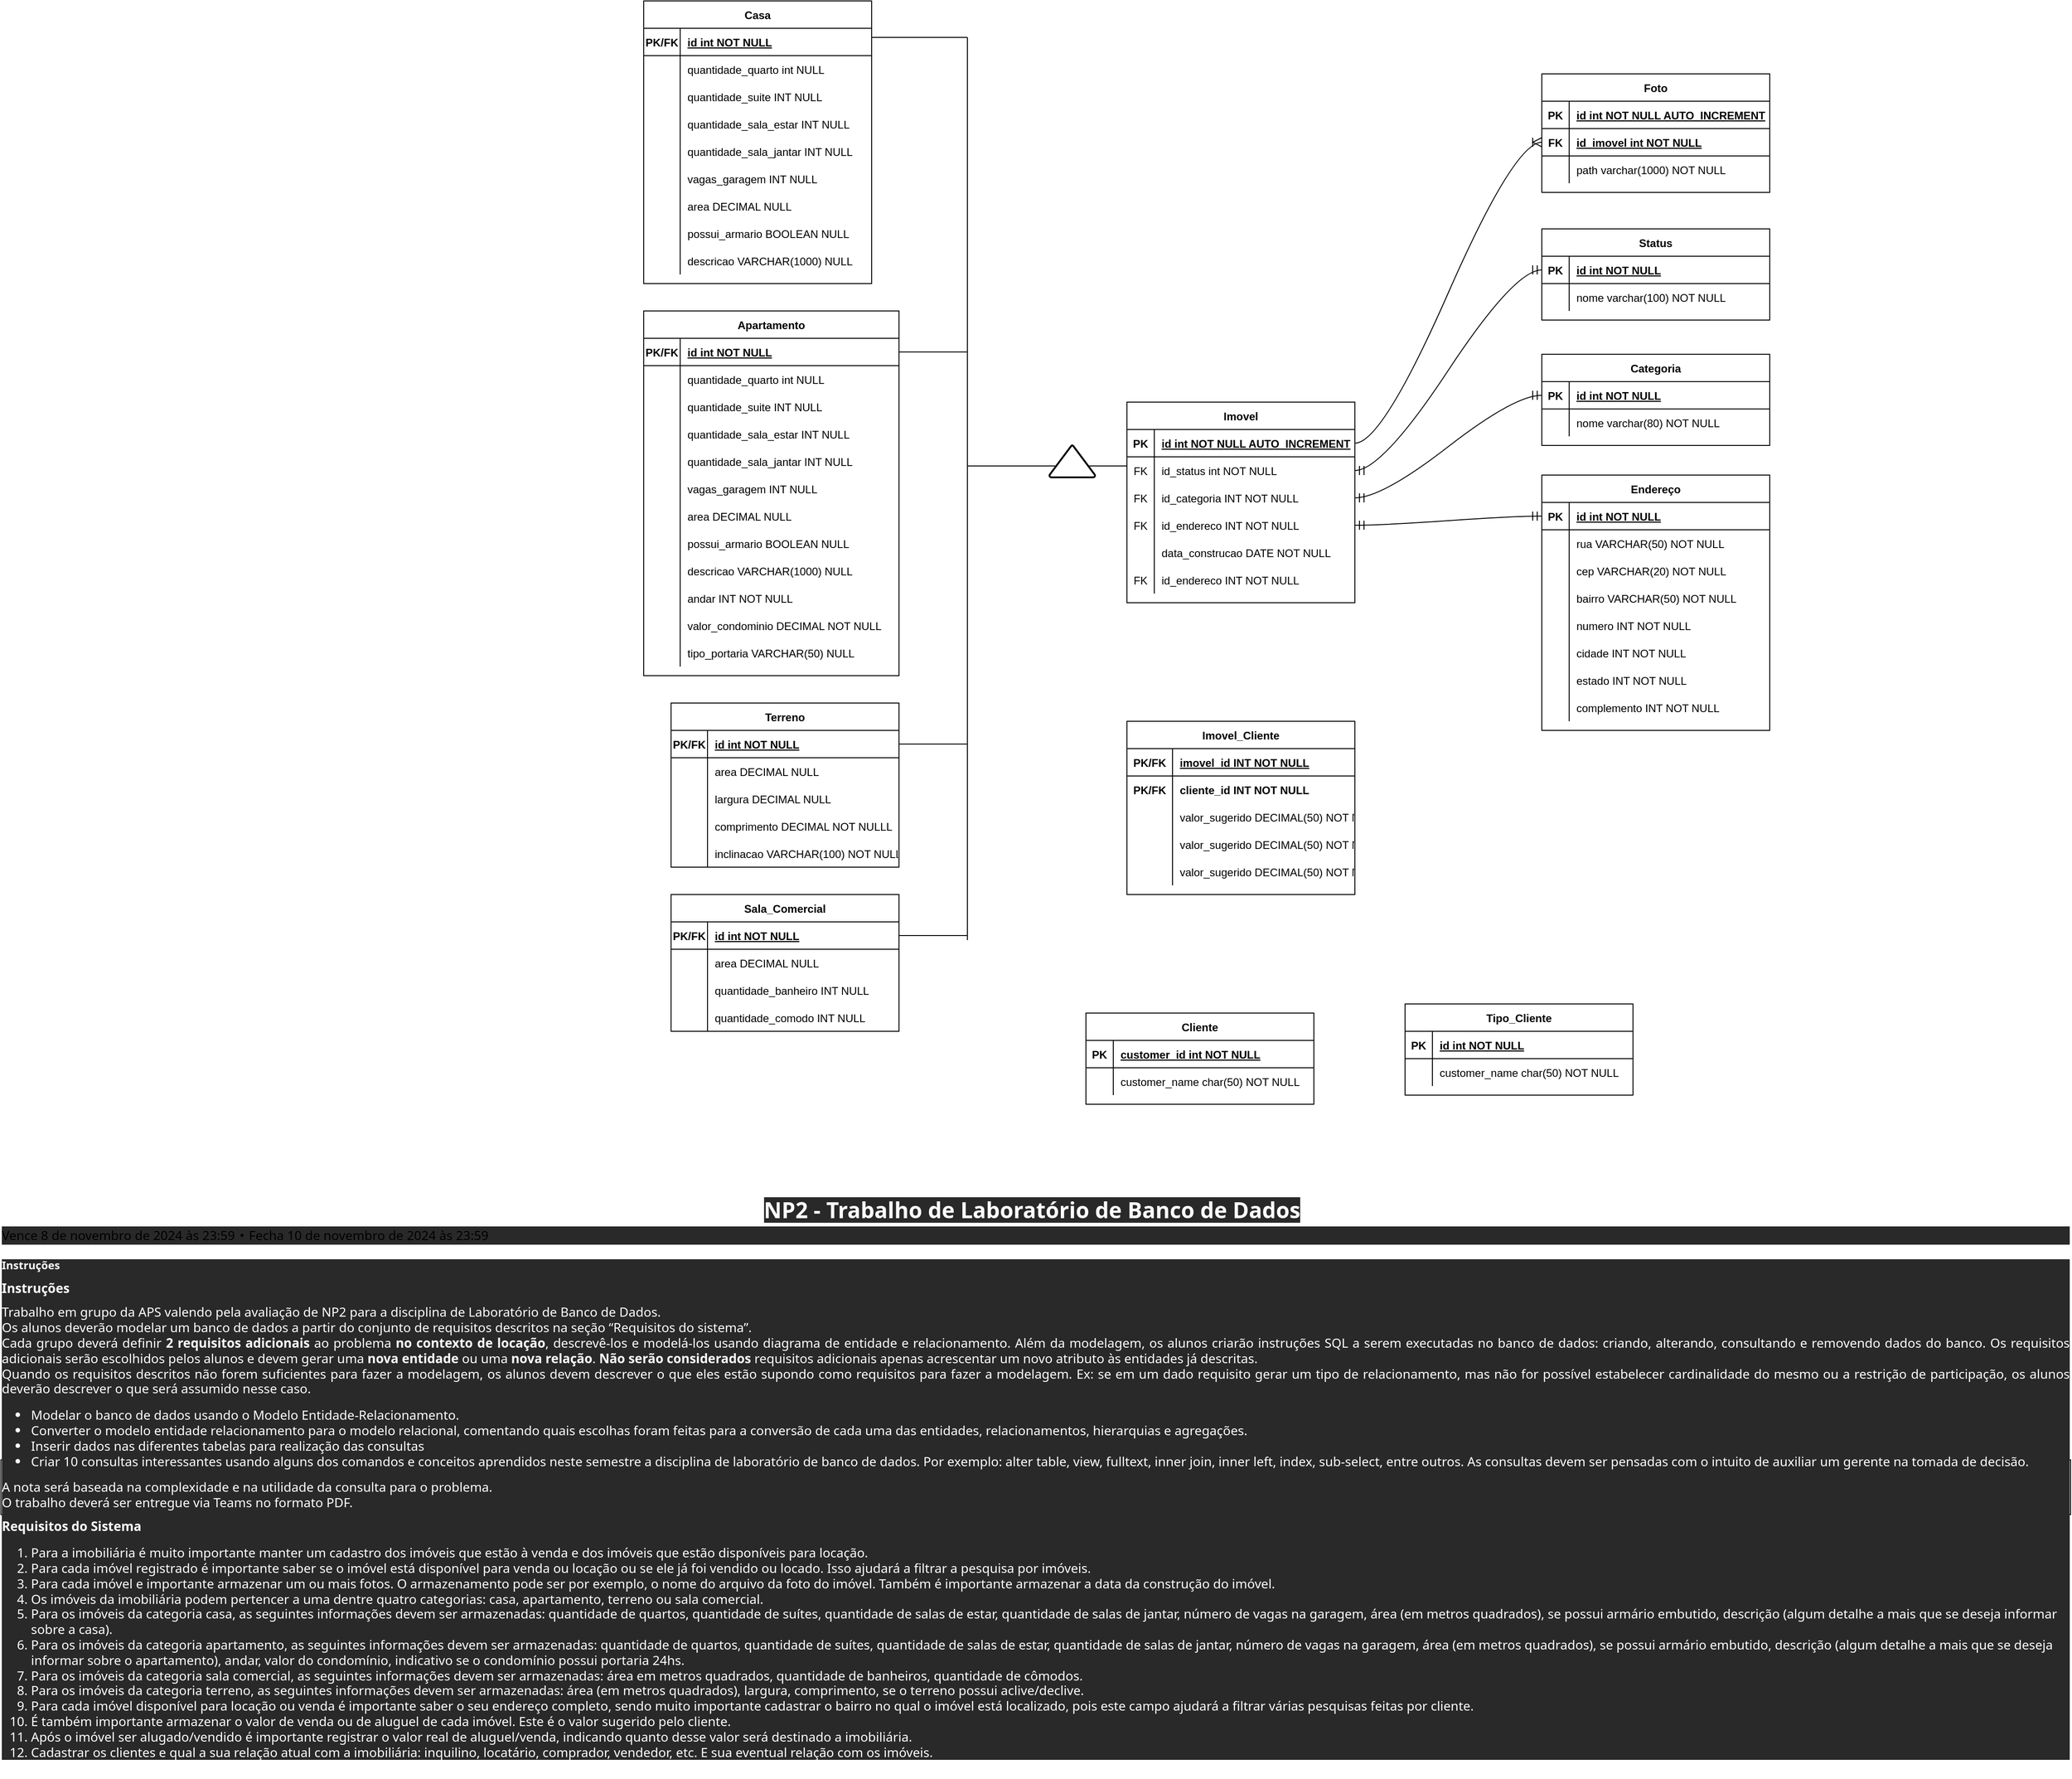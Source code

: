 <mxfile version="24.8.0">
  <diagram id="R2lEEEUBdFMjLlhIrx00" name="Page-1">
    <mxGraphModel dx="2345" dy="2202" grid="1" gridSize="10" guides="1" tooltips="1" connect="1" arrows="1" fold="1" page="1" pageScale="1" pageWidth="850" pageHeight="1100" math="0" shadow="0" extFonts="Permanent Marker^https://fonts.googleapis.com/css?family=Permanent+Marker">
      <root>
        <mxCell id="0" />
        <mxCell id="1" parent="0" />
        <mxCell id="C-vyLk0tnHw3VtMMgP7b-23" value="Imovel" style="shape=table;startSize=30;container=1;collapsible=1;childLayout=tableLayout;fixedRows=1;rowLines=0;fontStyle=1;align=center;resizeLast=1;" parent="1" vertex="1">
          <mxGeometry x="1275" y="-170" width="250" height="220" as="geometry" />
        </mxCell>
        <mxCell id="C-vyLk0tnHw3VtMMgP7b-24" value="" style="shape=partialRectangle;collapsible=0;dropTarget=0;pointerEvents=0;fillColor=none;points=[[0,0.5],[1,0.5]];portConstraint=eastwest;top=0;left=0;right=0;bottom=1;" parent="C-vyLk0tnHw3VtMMgP7b-23" vertex="1">
          <mxGeometry y="30" width="250" height="30" as="geometry" />
        </mxCell>
        <mxCell id="C-vyLk0tnHw3VtMMgP7b-25" value="PK" style="shape=partialRectangle;overflow=hidden;connectable=0;fillColor=none;top=0;left=0;bottom=0;right=0;fontStyle=1;" parent="C-vyLk0tnHw3VtMMgP7b-24" vertex="1">
          <mxGeometry width="30" height="30" as="geometry">
            <mxRectangle width="30" height="30" as="alternateBounds" />
          </mxGeometry>
        </mxCell>
        <mxCell id="C-vyLk0tnHw3VtMMgP7b-26" value="id int NOT NULL AUTO_INCREMENT" style="shape=partialRectangle;overflow=hidden;connectable=0;fillColor=none;top=0;left=0;bottom=0;right=0;align=left;spacingLeft=6;fontStyle=5;" parent="C-vyLk0tnHw3VtMMgP7b-24" vertex="1">
          <mxGeometry x="30" width="220" height="30" as="geometry">
            <mxRectangle width="220" height="30" as="alternateBounds" />
          </mxGeometry>
        </mxCell>
        <mxCell id="C-vyLk0tnHw3VtMMgP7b-27" value="" style="shape=partialRectangle;collapsible=0;dropTarget=0;pointerEvents=0;fillColor=none;points=[[0,0.5],[1,0.5]];portConstraint=eastwest;top=0;left=0;right=0;bottom=0;" parent="C-vyLk0tnHw3VtMMgP7b-23" vertex="1">
          <mxGeometry y="60" width="250" height="30" as="geometry" />
        </mxCell>
        <mxCell id="C-vyLk0tnHw3VtMMgP7b-28" value="FK" style="shape=partialRectangle;overflow=hidden;connectable=0;fillColor=none;top=0;left=0;bottom=0;right=0;" parent="C-vyLk0tnHw3VtMMgP7b-27" vertex="1">
          <mxGeometry width="30" height="30" as="geometry">
            <mxRectangle width="30" height="30" as="alternateBounds" />
          </mxGeometry>
        </mxCell>
        <mxCell id="C-vyLk0tnHw3VtMMgP7b-29" value="id_status int NOT NULL" style="shape=partialRectangle;overflow=hidden;connectable=0;fillColor=none;top=0;left=0;bottom=0;right=0;align=left;spacingLeft=6;" parent="C-vyLk0tnHw3VtMMgP7b-27" vertex="1">
          <mxGeometry x="30" width="220" height="30" as="geometry">
            <mxRectangle width="220" height="30" as="alternateBounds" />
          </mxGeometry>
        </mxCell>
        <mxCell id="NbIRpbC8O-0Xlbw2n8Jz-89" value="" style="shape=partialRectangle;collapsible=0;dropTarget=0;pointerEvents=0;fillColor=none;points=[[0,0.5],[1,0.5]];portConstraint=eastwest;top=0;left=0;right=0;bottom=0;" vertex="1" parent="C-vyLk0tnHw3VtMMgP7b-23">
          <mxGeometry y="90" width="250" height="30" as="geometry" />
        </mxCell>
        <mxCell id="NbIRpbC8O-0Xlbw2n8Jz-90" value="FK" style="shape=partialRectangle;overflow=hidden;connectable=0;fillColor=none;top=0;left=0;bottom=0;right=0;" vertex="1" parent="NbIRpbC8O-0Xlbw2n8Jz-89">
          <mxGeometry width="30" height="30" as="geometry">
            <mxRectangle width="30" height="30" as="alternateBounds" />
          </mxGeometry>
        </mxCell>
        <mxCell id="NbIRpbC8O-0Xlbw2n8Jz-91" value="id_categoria INT NOT NULL" style="shape=partialRectangle;overflow=hidden;connectable=0;fillColor=none;top=0;left=0;bottom=0;right=0;align=left;spacingLeft=6;" vertex="1" parent="NbIRpbC8O-0Xlbw2n8Jz-89">
          <mxGeometry x="30" width="220" height="30" as="geometry">
            <mxRectangle width="220" height="30" as="alternateBounds" />
          </mxGeometry>
        </mxCell>
        <mxCell id="NbIRpbC8O-0Xlbw2n8Jz-259" value="" style="shape=partialRectangle;collapsible=0;dropTarget=0;pointerEvents=0;fillColor=none;points=[[0,0.5],[1,0.5]];portConstraint=eastwest;top=0;left=0;right=0;bottom=0;" vertex="1" parent="C-vyLk0tnHw3VtMMgP7b-23">
          <mxGeometry y="120" width="250" height="30" as="geometry" />
        </mxCell>
        <mxCell id="NbIRpbC8O-0Xlbw2n8Jz-260" value="FK" style="shape=partialRectangle;overflow=hidden;connectable=0;fillColor=none;top=0;left=0;bottom=0;right=0;" vertex="1" parent="NbIRpbC8O-0Xlbw2n8Jz-259">
          <mxGeometry width="30" height="30" as="geometry">
            <mxRectangle width="30" height="30" as="alternateBounds" />
          </mxGeometry>
        </mxCell>
        <mxCell id="NbIRpbC8O-0Xlbw2n8Jz-261" value="id_endereco INT NOT NULL" style="shape=partialRectangle;overflow=hidden;connectable=0;fillColor=none;top=0;left=0;bottom=0;right=0;align=left;spacingLeft=6;" vertex="1" parent="NbIRpbC8O-0Xlbw2n8Jz-259">
          <mxGeometry x="30" width="220" height="30" as="geometry">
            <mxRectangle width="220" height="30" as="alternateBounds" />
          </mxGeometry>
        </mxCell>
        <mxCell id="NbIRpbC8O-0Xlbw2n8Jz-264" value="" style="shape=partialRectangle;collapsible=0;dropTarget=0;pointerEvents=0;fillColor=none;points=[[0,0.5],[1,0.5]];portConstraint=eastwest;top=0;left=0;right=0;bottom=0;" vertex="1" parent="C-vyLk0tnHw3VtMMgP7b-23">
          <mxGeometry y="150" width="250" height="30" as="geometry" />
        </mxCell>
        <mxCell id="NbIRpbC8O-0Xlbw2n8Jz-265" value="" style="shape=partialRectangle;overflow=hidden;connectable=0;fillColor=none;top=0;left=0;bottom=0;right=0;" vertex="1" parent="NbIRpbC8O-0Xlbw2n8Jz-264">
          <mxGeometry width="30" height="30" as="geometry">
            <mxRectangle width="30" height="30" as="alternateBounds" />
          </mxGeometry>
        </mxCell>
        <mxCell id="NbIRpbC8O-0Xlbw2n8Jz-266" value="data_construcao DATE NOT NULL" style="shape=partialRectangle;overflow=hidden;connectable=0;fillColor=none;top=0;left=0;bottom=0;right=0;align=left;spacingLeft=6;" vertex="1" parent="NbIRpbC8O-0Xlbw2n8Jz-264">
          <mxGeometry x="30" width="220" height="30" as="geometry">
            <mxRectangle width="220" height="30" as="alternateBounds" />
          </mxGeometry>
        </mxCell>
        <mxCell id="NbIRpbC8O-0Xlbw2n8Jz-267" value="" style="shape=partialRectangle;collapsible=0;dropTarget=0;pointerEvents=0;fillColor=none;points=[[0,0.5],[1,0.5]];portConstraint=eastwest;top=0;left=0;right=0;bottom=0;" vertex="1" parent="C-vyLk0tnHw3VtMMgP7b-23">
          <mxGeometry y="180" width="250" height="30" as="geometry" />
        </mxCell>
        <mxCell id="NbIRpbC8O-0Xlbw2n8Jz-268" value="FK" style="shape=partialRectangle;overflow=hidden;connectable=0;fillColor=none;top=0;left=0;bottom=0;right=0;" vertex="1" parent="NbIRpbC8O-0Xlbw2n8Jz-267">
          <mxGeometry width="30" height="30" as="geometry">
            <mxRectangle width="30" height="30" as="alternateBounds" />
          </mxGeometry>
        </mxCell>
        <mxCell id="NbIRpbC8O-0Xlbw2n8Jz-269" value="id_endereco INT NOT NULL" style="shape=partialRectangle;overflow=hidden;connectable=0;fillColor=none;top=0;left=0;bottom=0;right=0;align=left;spacingLeft=6;" vertex="1" parent="NbIRpbC8O-0Xlbw2n8Jz-267">
          <mxGeometry x="30" width="220" height="30" as="geometry">
            <mxRectangle width="220" height="30" as="alternateBounds" />
          </mxGeometry>
        </mxCell>
        <mxCell id="NbIRpbC8O-0Xlbw2n8Jz-1" value="&lt;h1 style=&quot;box-sizing: border-box; font-size: var(--app-font-title,1.5rem); margin: 0px 0.5rem 0px 0px; display: inline-block; font-weight: var(--app-font-weight-semibold,600); vertical-align: bottom; color: rgb(255, 255, 255); font-family: &amp;quot;Segoe UI&amp;quot;, &amp;quot;Segoe UI Web (West European)&amp;quot;, -apple-system, BlinkMacSystemFont, Roboto, &amp;quot;Helvetica Neue&amp;quot;, sans-serif; text-align: left; background-color: rgb(41, 41, 41);&quot; data-test=&quot;assignment-title&quot; class=&quot;assignment-title__ZavFH assignment-title-large__iDiT2&quot;&gt;NP2 - Trabalho de Laboratório de Banco de Dados&lt;/h1&gt;&lt;div style=&quot;box-sizing: border-box; color: var(--color-text3); line-height: 1.25rem; font-size: 14px; margin-top: 0.25rem; margin-bottom: 1rem; font-family: &amp;quot;Segoe UI&amp;quot;, &amp;quot;Segoe UI Web (West European)&amp;quot;, -apple-system, BlinkMacSystemFont, Roboto, &amp;quot;Helvetica Neue&amp;quot;, sans-serif; text-align: left; background-color: rgb(41, 41, 41);&quot; class=&quot;assignment-metadata-container__eYPc1 metadata-container__EStcR&quot;&gt;&lt;div style=&quot;box-sizing: border-box; display: flex; flex-flow: column wrap; max-width: 100%; overflow: hidden; align-content: flex-start;&quot; class=&quot;metadata-column__LmSU8&quot;&gt;&lt;div style=&quot;box-sizing: border-box; display: flex; flex-wrap: wrap; max-width: 100%; overflow: hidden;&quot; class=&quot;metadata-row__b6b+s&quot;&gt;&lt;span style=&quot;box-sizing: border-box;&quot;&gt;Vence 8 de novembro de 2024 às 23:59&lt;/span&gt;&lt;span style=&quot;box-sizing: border-box; padding: 0px 5px;&quot;&gt;•&lt;/span&gt;&lt;div style=&quot;box-sizing: border-box; display: flex; flex-wrap: wrap; max-width: 100%; overflow: hidden;&quot; class=&quot;metadata-row__b6b+s&quot;&gt;&lt;span style=&quot;box-sizing: border-box;&quot;&gt;Fecha 10 de novembro de 2024 às 23:59&lt;/span&gt;&lt;div style=&quot;box-sizing: border-box; display: flex;&quot; title=&quot;As notificações de entrega atrasadas estão habilitadas&quot; class=&quot;tooltip-wrapper__tAfmE&quot;&gt;&lt;/div&gt;&lt;/div&gt;&lt;/div&gt;&lt;div style=&quot;box-sizing: border-box; display: flex; flex-flow: column wrap; max-width: 100%; overflow: hidden; align-content: flex-start;&quot; class=&quot;metadata-column__LmSU8&quot;&gt;&lt;div style=&quot;box-sizing: border-box; display: flex; flex-wrap: wrap; max-width: 100%; overflow: hidden;&quot; class=&quot;metadata-row__b6b+s&quot;&gt;&lt;div style=&quot;box-sizing: border-box; text-wrap: nowrap; text-overflow: ellipsis; overflow: hidden; max-width: 100%;&quot; class=&quot;module-name__x6ica&quot;&gt;&lt;/div&gt;&lt;/div&gt;&lt;/div&gt;&lt;/div&gt;&lt;/div&gt;&lt;div style=&quot;box-sizing: border-box; margin-bottom: 1.25rem; color: rgb(255, 255, 255); font-family: &amp;quot;Segoe UI&amp;quot;, &amp;quot;Segoe UI Web (West European)&amp;quot;, -apple-system, BlinkMacSystemFont, Roboto, &amp;quot;Helvetica Neue&amp;quot;, sans-serif; font-size: 14px; text-align: left; background-color: rgb(41, 41, 41);&quot; class=&quot;m-bottom-large__-QfUy&quot;&gt;&lt;h2 style=&quot;box-sizing: border-box; margin: 0px; padding: 0px; border: 0px; outline: 0px; font-weight: var(--app-font-weight-semibold,600); font-style: inherit; font-size: var(--app-font-caption,.75rem); font-family: inherit; vertical-align: baseline; color: var(--color-tertiary-text);&quot; class=&quot;assignment-details-field-title__kSi1O u-reset-h2__ZCGjq&quot;&gt;&lt;span style=&quot;box-sizing: border-box;&quot;&gt;Instruções&lt;/span&gt;&lt;/h2&gt;&lt;div style=&quot;box-sizing: border-box;&quot;&gt;&lt;div style=&quot;box-sizing: border-box; overflow-wrap: break-word; margin-top: 0.2rem;&quot; class=&quot;assignment-details-description__UpBQi&quot;&gt;&lt;div style=&quot;box-sizing: border-box; font-size: var(--fontSizeBase300); line-height: var(--lineHeightBase300);&quot; role=&quot;presentation&quot; class=&quot;___1lxb8g7 fkhj508 f1i3iumi f5d7vgd f10vl3go fotr9t8 flm2tvf f18hv4xo f1kefb2n f1i5uzud fwrm438 f1joaurp fkon7z8 f1c2qi27 fr13das ff7knx2 f1dz3uzh f4jir4z fg64483 fgi0a8o f1bcmdwj ffrzq6x f1b7ccyd f1aqdgql f7pbphv f10kwr27 flypziy f1wwb969 f1h8pkcr fw857j3 fevdyy4&quot;&gt;&lt;h1 style=&quot;box-sizing: border-box; font-size: var(--fontSizeHero700); margin: 0.67em 0px; border-radius: 0px !important; line-height: var(--lineHeightHero700);&quot;&gt;Instruções&amp;nbsp;&lt;/h1&gt;&lt;p style=&quot;box-sizing: border-box; margin: 0px; border-radius: 0px !important; color: var(--color-content-text);&quot;&gt;Trabalho em grupo da APS valendo pela avaliação de NP2 para a disciplina de Laboratório de Banco de Dados.&amp;nbsp;&lt;/p&gt;&lt;p style=&quot;box-sizing: border-box; margin: 0px; border-radius: 0px !important; color: var(--color-content-text); text-align: justify;&quot;&gt;Os alunos deverão modelar um banco de dados a partir do conjunto de requisitos descritos na seção “Requisitos do sistema”. &amp;nbsp;&lt;/p&gt;&lt;p style=&quot;box-sizing: border-box; margin: 0px; border-radius: 0px !important; color: var(--color-content-text); text-align: justify;&quot;&gt;Cada grupo deverá definir&amp;nbsp;&lt;span style=&quot;box-sizing: border-box; font-weight: bolder; border-radius: 0px !important;&quot;&gt;2 requisitos adicionais&lt;/span&gt;&amp;nbsp;ao problema&amp;nbsp;&lt;span style=&quot;box-sizing: border-box; font-weight: bolder; border-radius: 0px !important;&quot;&gt;no contexto de locação&lt;/span&gt;, descrevê-los e modelá-los usando diagrama de entidade e relacionamento. Além da modelagem, os alunos criarão instruções SQL a serem executadas no banco de dados: criando, alterando, consultando e removendo dados do banco. Os requisitos adicionais serão escolhidos pelos alunos e devem gerar uma&amp;nbsp;&lt;span style=&quot;box-sizing: border-box; font-weight: bolder; border-radius: 0px !important;&quot;&gt;nova entidade&lt;/span&gt;&amp;nbsp;ou uma&amp;nbsp;&lt;span style=&quot;box-sizing: border-box; font-weight: bolder; border-radius: 0px !important;&quot;&gt;nova relação&lt;/span&gt;.&amp;nbsp;&lt;span style=&quot;box-sizing: border-box; font-weight: bolder; border-radius: 0px !important;&quot;&gt;Não serão considerados&lt;/span&gt;&amp;nbsp;requisitos adicionais apenas acrescentar um novo atributo às entidades já descritas.&amp;nbsp;&lt;/p&gt;&lt;p style=&quot;box-sizing: border-box; margin: 0px; border-radius: 0px !important; color: var(--color-content-text); text-align: justify;&quot;&gt;Quando os requisitos descritos não forem suficientes para fazer a modelagem, os alunos devem descrever o que eles estão supondo como requisitos para fazer a modelagem. Ex: se em um dado requisito gerar um tipo de relacionamento, mas não for possível estabelecer cardinalidade do mesmo ou a restrição de participação, os alunos deverão descrever o que será assumido nesse caso. &amp;nbsp;&lt;/p&gt;&lt;ul style=&quot;box-sizing: border-box; margin: 12px 0px; list-style: initial; padding-top: revert; padding-right: revert; padding-bottom: revert; padding-left: 32px; border-radius: 0px !important;&quot;&gt;&lt;li style=&quot;box-sizing: border-box; border-radius: 0px !important;&quot;&gt;Modelar o banco de dados usando o Modelo Entidade-Relacionamento. &amp;nbsp;&lt;/li&gt;&lt;li style=&quot;box-sizing: border-box; border-radius: 0px !important;&quot;&gt;Converter o modelo entidade relacionamento para o modelo relacional, comentando quais escolhas foram feitas para a conversão de cada uma das entidades, relacionamentos, hierarquias e agregações.&amp;nbsp;&lt;/li&gt;&lt;li style=&quot;box-sizing: border-box; border-radius: 0px !important;&quot;&gt;Inserir dados nas diferentes tabelas para realização das consultas&amp;nbsp;&lt;/li&gt;&lt;li style=&quot;box-sizing: border-box; border-radius: 0px !important;&quot;&gt;Criar 10 consultas interessantes usando alguns dos comandos e conceitos aprendidos neste semestre a disciplina de laboratório de banco de dados. Por exemplo: alter table, view, fulltext, inner join, inner left, index, sub-select, entre outros. As consultas devem ser pensadas com o intuito de auxiliar um gerente na tomada de decisão. &amp;nbsp;&lt;/li&gt;&lt;/ul&gt;&lt;p style=&quot;box-sizing: border-box; margin: 0px; border-radius: 0px !important; color: var(--color-content-text); text-align: justify;&quot;&gt;A nota será baseada na complexidade e na utilidade da consulta para o problema.&amp;nbsp;&lt;/p&gt;&lt;p style=&quot;box-sizing: border-box; margin: 0px; border-radius: 0px !important; color: var(--color-content-text); text-align: justify;&quot;&gt;O trabalho deverá ser entregue via Teams no formato PDF.&amp;nbsp;&lt;/p&gt;&lt;h1 style=&quot;box-sizing: border-box; font-size: var(--fontSizeHero700); margin: 0.67em 0px; border-radius: 0px !important; line-height: var(--lineHeightHero700);&quot;&gt;Requisitos do Sistema&amp;nbsp;&lt;/h1&gt;&lt;ol style=&quot;box-sizing: border-box; border-radius: 0px !important; margin: 12px 0px; padding-left: 32px;&quot;&gt;&lt;li style=&quot;box-sizing: border-box; border-radius: 0px !important;&quot;&gt;Para a imobiliária é muito importante manter um cadastro dos imóveis que estão à venda e dos imóveis que estão disponíveis para locação. &amp;nbsp;&lt;/li&gt;&lt;li style=&quot;box-sizing: border-box; border-radius: 0px !important;&quot;&gt;Para cada imóvel registrado é importante saber se o imóvel está disponível para venda ou locação ou se ele já foi vendido ou locado. Isso ajudará a filtrar a pesquisa por imóveis. &amp;nbsp;&lt;/li&gt;&lt;li style=&quot;box-sizing: border-box; border-radius: 0px !important;&quot;&gt;Para cada imóvel e importante armazenar um ou mais fotos. O armazenamento pode ser por exemplo, o nome do arquivo da foto do imóvel. Também é importante armazenar a data da construção do imóvel. &amp;nbsp;&lt;/li&gt;&lt;li style=&quot;box-sizing: border-box; border-radius: 0px !important;&quot;&gt;Os imóveis da imobiliária podem pertencer a uma dentre quatro categorias: casa, apartamento, terreno ou sala comercial. &amp;nbsp;&lt;/li&gt;&lt;li style=&quot;box-sizing: border-box; border-radius: 0px !important;&quot;&gt;Para os imóveis da categoria casa, as seguintes informações devem ser armazenadas: quantidade de quartos, quantidade de suítes, quantidade de salas de estar, quantidade de salas de jantar, número de vagas na garagem, área (em metros quadrados), se possui armário embutido, descrição (algum detalhe a mais que se deseja informar sobre a casa).&amp;nbsp;&lt;/li&gt;&lt;li style=&quot;box-sizing: border-box; border-radius: 0px !important;&quot;&gt;Para os imóveis da categoria apartamento, as seguintes informações devem ser armazenadas: quantidade de quartos, quantidade de suítes, quantidade de salas de estar, quantidade de salas de jantar, número de vagas na garagem, área (em metros quadrados), se possui armário embutido, descrição (algum detalhe a mais que se deseja informar sobre o apartamento), andar, valor do condomínio, indicativo se o condomínio possui portaria 24hs. &amp;nbsp;&lt;/li&gt;&lt;li style=&quot;box-sizing: border-box; border-radius: 0px !important;&quot;&gt;Para os imóveis da categoria sala comercial, as seguintes informações devem ser armazenadas: área em metros quadrados, quantidade de banheiros, quantidade de cômodos.&amp;nbsp;&lt;/li&gt;&lt;li style=&quot;box-sizing: border-box; border-radius: 0px !important;&quot;&gt;Para os imóveis da categoria terreno, as seguintes informações devem ser armazenadas: área (em metros quadrados), largura, comprimento, se o terreno possui aclive/declive.&amp;nbsp;&lt;/li&gt;&lt;li style=&quot;box-sizing: border-box; border-radius: 0px !important;&quot;&gt;Para cada imóvel disponível para locação ou venda é importante saber o seu endereço completo, sendo muito importante cadastrar o bairro no qual o imóvel está localizado, pois este campo ajudará a filtrar várias pesquisas feitas por cliente. &amp;nbsp;&lt;/li&gt;&lt;li style=&quot;box-sizing: border-box; border-radius: 0px !important;&quot;&gt;É também importante armazenar o valor de venda ou de aluguel de cada imóvel. Este é o valor sugerido pelo cliente.&amp;nbsp;&lt;/li&gt;&lt;li style=&quot;box-sizing: border-box; border-radius: 0px !important;&quot;&gt;Após o imóvel ser alugado/vendido é importante registrar o valor real de aluguel/venda, indicando quanto desse valor será destinado a imobiliária.&amp;nbsp;&lt;/li&gt;&lt;li style=&quot;box-sizing: border-box; border-radius: 0px !important;&quot;&gt;Cadastrar os clientes e qual a sua relação atual com a imobiliária: inquilino, locatário, comprador, vendedor, etc. E sua eventual relação com os imóveis.&amp;nbsp;&lt;/li&gt;&lt;/ol&gt;&lt;/div&gt;&lt;/div&gt;&lt;/div&gt;&lt;/div&gt;" style="rounded=0;whiteSpace=wrap;html=1;" vertex="1" parent="1">
          <mxGeometry x="40" y="990" width="2270" height="60" as="geometry" />
        </mxCell>
        <mxCell id="NbIRpbC8O-0Xlbw2n8Jz-14" value="Status" style="shape=table;startSize=30;container=1;collapsible=1;childLayout=tableLayout;fixedRows=1;rowLines=0;fontStyle=1;align=center;resizeLast=1;" vertex="1" parent="1">
          <mxGeometry x="1730" y="-360" width="250" height="100" as="geometry" />
        </mxCell>
        <mxCell id="NbIRpbC8O-0Xlbw2n8Jz-15" value="" style="shape=partialRectangle;collapsible=0;dropTarget=0;pointerEvents=0;fillColor=none;points=[[0,0.5],[1,0.5]];portConstraint=eastwest;top=0;left=0;right=0;bottom=1;" vertex="1" parent="NbIRpbC8O-0Xlbw2n8Jz-14">
          <mxGeometry y="30" width="250" height="30" as="geometry" />
        </mxCell>
        <mxCell id="NbIRpbC8O-0Xlbw2n8Jz-16" value="PK" style="shape=partialRectangle;overflow=hidden;connectable=0;fillColor=none;top=0;left=0;bottom=0;right=0;fontStyle=1;" vertex="1" parent="NbIRpbC8O-0Xlbw2n8Jz-15">
          <mxGeometry width="30" height="30" as="geometry">
            <mxRectangle width="30" height="30" as="alternateBounds" />
          </mxGeometry>
        </mxCell>
        <mxCell id="NbIRpbC8O-0Xlbw2n8Jz-17" value="id int NOT NULL " style="shape=partialRectangle;overflow=hidden;connectable=0;fillColor=none;top=0;left=0;bottom=0;right=0;align=left;spacingLeft=6;fontStyle=5;" vertex="1" parent="NbIRpbC8O-0Xlbw2n8Jz-15">
          <mxGeometry x="30" width="220" height="30" as="geometry">
            <mxRectangle width="220" height="30" as="alternateBounds" />
          </mxGeometry>
        </mxCell>
        <mxCell id="NbIRpbC8O-0Xlbw2n8Jz-18" value="" style="shape=partialRectangle;collapsible=0;dropTarget=0;pointerEvents=0;fillColor=none;points=[[0,0.5],[1,0.5]];portConstraint=eastwest;top=0;left=0;right=0;bottom=0;" vertex="1" parent="NbIRpbC8O-0Xlbw2n8Jz-14">
          <mxGeometry y="60" width="250" height="30" as="geometry" />
        </mxCell>
        <mxCell id="NbIRpbC8O-0Xlbw2n8Jz-19" value="" style="shape=partialRectangle;overflow=hidden;connectable=0;fillColor=none;top=0;left=0;bottom=0;right=0;" vertex="1" parent="NbIRpbC8O-0Xlbw2n8Jz-18">
          <mxGeometry width="30" height="30" as="geometry">
            <mxRectangle width="30" height="30" as="alternateBounds" />
          </mxGeometry>
        </mxCell>
        <mxCell id="NbIRpbC8O-0Xlbw2n8Jz-20" value="nome varchar(100) NOT NULL" style="shape=partialRectangle;overflow=hidden;connectable=0;fillColor=none;top=0;left=0;bottom=0;right=0;align=left;spacingLeft=6;" vertex="1" parent="NbIRpbC8O-0Xlbw2n8Jz-18">
          <mxGeometry x="30" width="220" height="30" as="geometry">
            <mxRectangle width="220" height="30" as="alternateBounds" />
          </mxGeometry>
        </mxCell>
        <mxCell id="NbIRpbC8O-0Xlbw2n8Jz-21" value="Foto" style="shape=table;startSize=30;container=1;collapsible=1;childLayout=tableLayout;fixedRows=1;rowLines=0;fontStyle=1;align=center;resizeLast=1;" vertex="1" parent="1">
          <mxGeometry x="1730" y="-530" width="250" height="130.0" as="geometry" />
        </mxCell>
        <mxCell id="NbIRpbC8O-0Xlbw2n8Jz-22" value="" style="shape=partialRectangle;collapsible=0;dropTarget=0;pointerEvents=0;fillColor=none;points=[[0,0.5],[1,0.5]];portConstraint=eastwest;top=0;left=0;right=0;bottom=1;" vertex="1" parent="NbIRpbC8O-0Xlbw2n8Jz-21">
          <mxGeometry y="30" width="250" height="30" as="geometry" />
        </mxCell>
        <mxCell id="NbIRpbC8O-0Xlbw2n8Jz-23" value="PK" style="shape=partialRectangle;overflow=hidden;connectable=0;fillColor=none;top=0;left=0;bottom=0;right=0;fontStyle=1;" vertex="1" parent="NbIRpbC8O-0Xlbw2n8Jz-22">
          <mxGeometry width="30" height="30" as="geometry">
            <mxRectangle width="30" height="30" as="alternateBounds" />
          </mxGeometry>
        </mxCell>
        <mxCell id="NbIRpbC8O-0Xlbw2n8Jz-24" value="id int NOT NULL AUTO_INCREMENT" style="shape=partialRectangle;overflow=hidden;connectable=0;fillColor=none;top=0;left=0;bottom=0;right=0;align=left;spacingLeft=6;fontStyle=5;" vertex="1" parent="NbIRpbC8O-0Xlbw2n8Jz-22">
          <mxGeometry x="30" width="220" height="30" as="geometry">
            <mxRectangle width="220" height="30" as="alternateBounds" />
          </mxGeometry>
        </mxCell>
        <mxCell id="NbIRpbC8O-0Xlbw2n8Jz-100" value="" style="shape=partialRectangle;collapsible=0;dropTarget=0;pointerEvents=0;fillColor=none;points=[[0,0.5],[1,0.5]];portConstraint=eastwest;top=0;left=0;right=0;bottom=1;" vertex="1" parent="NbIRpbC8O-0Xlbw2n8Jz-21">
          <mxGeometry y="60" width="250" height="30" as="geometry" />
        </mxCell>
        <mxCell id="NbIRpbC8O-0Xlbw2n8Jz-101" value="FK" style="shape=partialRectangle;overflow=hidden;connectable=0;fillColor=none;top=0;left=0;bottom=0;right=0;fontStyle=1;" vertex="1" parent="NbIRpbC8O-0Xlbw2n8Jz-100">
          <mxGeometry width="30" height="30" as="geometry">
            <mxRectangle width="30" height="30" as="alternateBounds" />
          </mxGeometry>
        </mxCell>
        <mxCell id="NbIRpbC8O-0Xlbw2n8Jz-102" value="id_imovel int NOT NULL" style="shape=partialRectangle;overflow=hidden;connectable=0;fillColor=none;top=0;left=0;bottom=0;right=0;align=left;spacingLeft=6;fontStyle=5;" vertex="1" parent="NbIRpbC8O-0Xlbw2n8Jz-100">
          <mxGeometry x="30" width="220" height="30" as="geometry">
            <mxRectangle width="220" height="30" as="alternateBounds" />
          </mxGeometry>
        </mxCell>
        <mxCell id="NbIRpbC8O-0Xlbw2n8Jz-25" value="" style="shape=partialRectangle;collapsible=0;dropTarget=0;pointerEvents=0;fillColor=none;points=[[0,0.5],[1,0.5]];portConstraint=eastwest;top=0;left=0;right=0;bottom=0;" vertex="1" parent="NbIRpbC8O-0Xlbw2n8Jz-21">
          <mxGeometry y="90" width="250" height="30" as="geometry" />
        </mxCell>
        <mxCell id="NbIRpbC8O-0Xlbw2n8Jz-26" value="" style="shape=partialRectangle;overflow=hidden;connectable=0;fillColor=none;top=0;left=0;bottom=0;right=0;" vertex="1" parent="NbIRpbC8O-0Xlbw2n8Jz-25">
          <mxGeometry width="30" height="30" as="geometry">
            <mxRectangle width="30" height="30" as="alternateBounds" />
          </mxGeometry>
        </mxCell>
        <mxCell id="NbIRpbC8O-0Xlbw2n8Jz-27" value="path varchar(1000) NOT NULL" style="shape=partialRectangle;overflow=hidden;connectable=0;fillColor=none;top=0;left=0;bottom=0;right=0;align=left;spacingLeft=6;" vertex="1" parent="NbIRpbC8O-0Xlbw2n8Jz-25">
          <mxGeometry x="30" width="220" height="30" as="geometry">
            <mxRectangle width="220" height="30" as="alternateBounds" />
          </mxGeometry>
        </mxCell>
        <mxCell id="NbIRpbC8O-0Xlbw2n8Jz-28" value="Categoria" style="shape=table;startSize=30;container=1;collapsible=1;childLayout=tableLayout;fixedRows=1;rowLines=0;fontStyle=1;align=center;resizeLast=1;" vertex="1" parent="1">
          <mxGeometry x="1730" y="-222.5" width="250" height="100" as="geometry" />
        </mxCell>
        <mxCell id="NbIRpbC8O-0Xlbw2n8Jz-29" value="" style="shape=partialRectangle;collapsible=0;dropTarget=0;pointerEvents=0;fillColor=none;points=[[0,0.5],[1,0.5]];portConstraint=eastwest;top=0;left=0;right=0;bottom=1;" vertex="1" parent="NbIRpbC8O-0Xlbw2n8Jz-28">
          <mxGeometry y="30" width="250" height="30" as="geometry" />
        </mxCell>
        <mxCell id="NbIRpbC8O-0Xlbw2n8Jz-30" value="PK" style="shape=partialRectangle;overflow=hidden;connectable=0;fillColor=none;top=0;left=0;bottom=0;right=0;fontStyle=1;" vertex="1" parent="NbIRpbC8O-0Xlbw2n8Jz-29">
          <mxGeometry width="30" height="30" as="geometry">
            <mxRectangle width="30" height="30" as="alternateBounds" />
          </mxGeometry>
        </mxCell>
        <mxCell id="NbIRpbC8O-0Xlbw2n8Jz-31" value="id int NOT NULL " style="shape=partialRectangle;overflow=hidden;connectable=0;fillColor=none;top=0;left=0;bottom=0;right=0;align=left;spacingLeft=6;fontStyle=5;" vertex="1" parent="NbIRpbC8O-0Xlbw2n8Jz-29">
          <mxGeometry x="30" width="220" height="30" as="geometry">
            <mxRectangle width="220" height="30" as="alternateBounds" />
          </mxGeometry>
        </mxCell>
        <mxCell id="NbIRpbC8O-0Xlbw2n8Jz-32" value="" style="shape=partialRectangle;collapsible=0;dropTarget=0;pointerEvents=0;fillColor=none;points=[[0,0.5],[1,0.5]];portConstraint=eastwest;top=0;left=0;right=0;bottom=0;" vertex="1" parent="NbIRpbC8O-0Xlbw2n8Jz-28">
          <mxGeometry y="60" width="250" height="30" as="geometry" />
        </mxCell>
        <mxCell id="NbIRpbC8O-0Xlbw2n8Jz-33" value="" style="shape=partialRectangle;overflow=hidden;connectable=0;fillColor=none;top=0;left=0;bottom=0;right=0;" vertex="1" parent="NbIRpbC8O-0Xlbw2n8Jz-32">
          <mxGeometry width="30" height="30" as="geometry">
            <mxRectangle width="30" height="30" as="alternateBounds" />
          </mxGeometry>
        </mxCell>
        <mxCell id="NbIRpbC8O-0Xlbw2n8Jz-34" value="nome varchar(80) NOT NULL" style="shape=partialRectangle;overflow=hidden;connectable=0;fillColor=none;top=0;left=0;bottom=0;right=0;align=left;spacingLeft=6;" vertex="1" parent="NbIRpbC8O-0Xlbw2n8Jz-32">
          <mxGeometry x="30" width="220" height="30" as="geometry">
            <mxRectangle width="220" height="30" as="alternateBounds" />
          </mxGeometry>
        </mxCell>
        <mxCell id="NbIRpbC8O-0Xlbw2n8Jz-63" value="Endereço" style="shape=table;startSize=30;container=1;collapsible=1;childLayout=tableLayout;fixedRows=1;rowLines=0;fontStyle=1;align=center;resizeLast=1;" vertex="1" parent="1">
          <mxGeometry x="1730" y="-90" width="250" height="280" as="geometry" />
        </mxCell>
        <mxCell id="NbIRpbC8O-0Xlbw2n8Jz-64" value="" style="shape=partialRectangle;collapsible=0;dropTarget=0;pointerEvents=0;fillColor=none;points=[[0,0.5],[1,0.5]];portConstraint=eastwest;top=0;left=0;right=0;bottom=1;" vertex="1" parent="NbIRpbC8O-0Xlbw2n8Jz-63">
          <mxGeometry y="30" width="250" height="30" as="geometry" />
        </mxCell>
        <mxCell id="NbIRpbC8O-0Xlbw2n8Jz-65" value="PK" style="shape=partialRectangle;overflow=hidden;connectable=0;fillColor=none;top=0;left=0;bottom=0;right=0;fontStyle=1;" vertex="1" parent="NbIRpbC8O-0Xlbw2n8Jz-64">
          <mxGeometry width="30" height="30" as="geometry">
            <mxRectangle width="30" height="30" as="alternateBounds" />
          </mxGeometry>
        </mxCell>
        <mxCell id="NbIRpbC8O-0Xlbw2n8Jz-66" value="id int NOT NULL " style="shape=partialRectangle;overflow=hidden;connectable=0;fillColor=none;top=0;left=0;bottom=0;right=0;align=left;spacingLeft=6;fontStyle=5;" vertex="1" parent="NbIRpbC8O-0Xlbw2n8Jz-64">
          <mxGeometry x="30" width="220" height="30" as="geometry">
            <mxRectangle width="220" height="30" as="alternateBounds" />
          </mxGeometry>
        </mxCell>
        <mxCell id="NbIRpbC8O-0Xlbw2n8Jz-67" value="" style="shape=partialRectangle;collapsible=0;dropTarget=0;pointerEvents=0;fillColor=none;points=[[0,0.5],[1,0.5]];portConstraint=eastwest;top=0;left=0;right=0;bottom=0;" vertex="1" parent="NbIRpbC8O-0Xlbw2n8Jz-63">
          <mxGeometry y="60" width="250" height="30" as="geometry" />
        </mxCell>
        <mxCell id="NbIRpbC8O-0Xlbw2n8Jz-68" value="" style="shape=partialRectangle;overflow=hidden;connectable=0;fillColor=none;top=0;left=0;bottom=0;right=0;" vertex="1" parent="NbIRpbC8O-0Xlbw2n8Jz-67">
          <mxGeometry width="30" height="30" as="geometry">
            <mxRectangle width="30" height="30" as="alternateBounds" />
          </mxGeometry>
        </mxCell>
        <mxCell id="NbIRpbC8O-0Xlbw2n8Jz-69" value="rua VARCHAR(50) NOT NULL" style="shape=partialRectangle;overflow=hidden;connectable=0;fillColor=none;top=0;left=0;bottom=0;right=0;align=left;spacingLeft=6;" vertex="1" parent="NbIRpbC8O-0Xlbw2n8Jz-67">
          <mxGeometry x="30" width="220" height="30" as="geometry">
            <mxRectangle width="220" height="30" as="alternateBounds" />
          </mxGeometry>
        </mxCell>
        <mxCell id="NbIRpbC8O-0Xlbw2n8Jz-227" value="" style="shape=partialRectangle;collapsible=0;dropTarget=0;pointerEvents=0;fillColor=none;points=[[0,0.5],[1,0.5]];portConstraint=eastwest;top=0;left=0;right=0;bottom=0;" vertex="1" parent="NbIRpbC8O-0Xlbw2n8Jz-63">
          <mxGeometry y="90" width="250" height="30" as="geometry" />
        </mxCell>
        <mxCell id="NbIRpbC8O-0Xlbw2n8Jz-228" value="" style="shape=partialRectangle;overflow=hidden;connectable=0;fillColor=none;top=0;left=0;bottom=0;right=0;" vertex="1" parent="NbIRpbC8O-0Xlbw2n8Jz-227">
          <mxGeometry width="30" height="30" as="geometry">
            <mxRectangle width="30" height="30" as="alternateBounds" />
          </mxGeometry>
        </mxCell>
        <mxCell id="NbIRpbC8O-0Xlbw2n8Jz-229" value="cep VARCHAR(20) NOT NULL" style="shape=partialRectangle;overflow=hidden;connectable=0;fillColor=none;top=0;left=0;bottom=0;right=0;align=left;spacingLeft=6;" vertex="1" parent="NbIRpbC8O-0Xlbw2n8Jz-227">
          <mxGeometry x="30" width="220" height="30" as="geometry">
            <mxRectangle width="220" height="30" as="alternateBounds" />
          </mxGeometry>
        </mxCell>
        <mxCell id="NbIRpbC8O-0Xlbw2n8Jz-212" value="" style="shape=partialRectangle;collapsible=0;dropTarget=0;pointerEvents=0;fillColor=none;points=[[0,0.5],[1,0.5]];portConstraint=eastwest;top=0;left=0;right=0;bottom=0;" vertex="1" parent="NbIRpbC8O-0Xlbw2n8Jz-63">
          <mxGeometry y="120" width="250" height="30" as="geometry" />
        </mxCell>
        <mxCell id="NbIRpbC8O-0Xlbw2n8Jz-213" value="" style="shape=partialRectangle;overflow=hidden;connectable=0;fillColor=none;top=0;left=0;bottom=0;right=0;" vertex="1" parent="NbIRpbC8O-0Xlbw2n8Jz-212">
          <mxGeometry width="30" height="30" as="geometry">
            <mxRectangle width="30" height="30" as="alternateBounds" />
          </mxGeometry>
        </mxCell>
        <mxCell id="NbIRpbC8O-0Xlbw2n8Jz-214" value="bairro VARCHAR(50) NOT NULL" style="shape=partialRectangle;overflow=hidden;connectable=0;fillColor=none;top=0;left=0;bottom=0;right=0;align=left;spacingLeft=6;" vertex="1" parent="NbIRpbC8O-0Xlbw2n8Jz-212">
          <mxGeometry x="30" width="220" height="30" as="geometry">
            <mxRectangle width="220" height="30" as="alternateBounds" />
          </mxGeometry>
        </mxCell>
        <mxCell id="NbIRpbC8O-0Xlbw2n8Jz-215" value="" style="shape=partialRectangle;collapsible=0;dropTarget=0;pointerEvents=0;fillColor=none;points=[[0,0.5],[1,0.5]];portConstraint=eastwest;top=0;left=0;right=0;bottom=0;" vertex="1" parent="NbIRpbC8O-0Xlbw2n8Jz-63">
          <mxGeometry y="150" width="250" height="30" as="geometry" />
        </mxCell>
        <mxCell id="NbIRpbC8O-0Xlbw2n8Jz-216" value="" style="shape=partialRectangle;overflow=hidden;connectable=0;fillColor=none;top=0;left=0;bottom=0;right=0;" vertex="1" parent="NbIRpbC8O-0Xlbw2n8Jz-215">
          <mxGeometry width="30" height="30" as="geometry">
            <mxRectangle width="30" height="30" as="alternateBounds" />
          </mxGeometry>
        </mxCell>
        <mxCell id="NbIRpbC8O-0Xlbw2n8Jz-217" value="numero INT NOT NULL" style="shape=partialRectangle;overflow=hidden;connectable=0;fillColor=none;top=0;left=0;bottom=0;right=0;align=left;spacingLeft=6;" vertex="1" parent="NbIRpbC8O-0Xlbw2n8Jz-215">
          <mxGeometry x="30" width="220" height="30" as="geometry">
            <mxRectangle width="220" height="30" as="alternateBounds" />
          </mxGeometry>
        </mxCell>
        <mxCell id="NbIRpbC8O-0Xlbw2n8Jz-218" value="" style="shape=partialRectangle;collapsible=0;dropTarget=0;pointerEvents=0;fillColor=none;points=[[0,0.5],[1,0.5]];portConstraint=eastwest;top=0;left=0;right=0;bottom=0;" vertex="1" parent="NbIRpbC8O-0Xlbw2n8Jz-63">
          <mxGeometry y="180" width="250" height="30" as="geometry" />
        </mxCell>
        <mxCell id="NbIRpbC8O-0Xlbw2n8Jz-219" value="" style="shape=partialRectangle;overflow=hidden;connectable=0;fillColor=none;top=0;left=0;bottom=0;right=0;" vertex="1" parent="NbIRpbC8O-0Xlbw2n8Jz-218">
          <mxGeometry width="30" height="30" as="geometry">
            <mxRectangle width="30" height="30" as="alternateBounds" />
          </mxGeometry>
        </mxCell>
        <mxCell id="NbIRpbC8O-0Xlbw2n8Jz-220" value="cidade INT NOT NULL" style="shape=partialRectangle;overflow=hidden;connectable=0;fillColor=none;top=0;left=0;bottom=0;right=0;align=left;spacingLeft=6;" vertex="1" parent="NbIRpbC8O-0Xlbw2n8Jz-218">
          <mxGeometry x="30" width="220" height="30" as="geometry">
            <mxRectangle width="220" height="30" as="alternateBounds" />
          </mxGeometry>
        </mxCell>
        <mxCell id="NbIRpbC8O-0Xlbw2n8Jz-221" value="" style="shape=partialRectangle;collapsible=0;dropTarget=0;pointerEvents=0;fillColor=none;points=[[0,0.5],[1,0.5]];portConstraint=eastwest;top=0;left=0;right=0;bottom=0;" vertex="1" parent="NbIRpbC8O-0Xlbw2n8Jz-63">
          <mxGeometry y="210" width="250" height="30" as="geometry" />
        </mxCell>
        <mxCell id="NbIRpbC8O-0Xlbw2n8Jz-222" value="" style="shape=partialRectangle;overflow=hidden;connectable=0;fillColor=none;top=0;left=0;bottom=0;right=0;" vertex="1" parent="NbIRpbC8O-0Xlbw2n8Jz-221">
          <mxGeometry width="30" height="30" as="geometry">
            <mxRectangle width="30" height="30" as="alternateBounds" />
          </mxGeometry>
        </mxCell>
        <mxCell id="NbIRpbC8O-0Xlbw2n8Jz-223" value="estado INT NOT NULL" style="shape=partialRectangle;overflow=hidden;connectable=0;fillColor=none;top=0;left=0;bottom=0;right=0;align=left;spacingLeft=6;" vertex="1" parent="NbIRpbC8O-0Xlbw2n8Jz-221">
          <mxGeometry x="30" width="220" height="30" as="geometry">
            <mxRectangle width="220" height="30" as="alternateBounds" />
          </mxGeometry>
        </mxCell>
        <mxCell id="NbIRpbC8O-0Xlbw2n8Jz-224" value="" style="shape=partialRectangle;collapsible=0;dropTarget=0;pointerEvents=0;fillColor=none;points=[[0,0.5],[1,0.5]];portConstraint=eastwest;top=0;left=0;right=0;bottom=0;" vertex="1" parent="NbIRpbC8O-0Xlbw2n8Jz-63">
          <mxGeometry y="240" width="250" height="30" as="geometry" />
        </mxCell>
        <mxCell id="NbIRpbC8O-0Xlbw2n8Jz-225" value="" style="shape=partialRectangle;overflow=hidden;connectable=0;fillColor=none;top=0;left=0;bottom=0;right=0;" vertex="1" parent="NbIRpbC8O-0Xlbw2n8Jz-224">
          <mxGeometry width="30" height="30" as="geometry">
            <mxRectangle width="30" height="30" as="alternateBounds" />
          </mxGeometry>
        </mxCell>
        <mxCell id="NbIRpbC8O-0Xlbw2n8Jz-226" value="complemento INT NOT NULL" style="shape=partialRectangle;overflow=hidden;connectable=0;fillColor=none;top=0;left=0;bottom=0;right=0;align=left;spacingLeft=6;" vertex="1" parent="NbIRpbC8O-0Xlbw2n8Jz-224">
          <mxGeometry x="30" width="220" height="30" as="geometry">
            <mxRectangle width="220" height="30" as="alternateBounds" />
          </mxGeometry>
        </mxCell>
        <mxCell id="NbIRpbC8O-0Xlbw2n8Jz-70" value="Cliente" style="shape=table;startSize=30;container=1;collapsible=1;childLayout=tableLayout;fixedRows=1;rowLines=0;fontStyle=1;align=center;resizeLast=1;" vertex="1" parent="1">
          <mxGeometry x="1230" y="500" width="250" height="100" as="geometry" />
        </mxCell>
        <mxCell id="NbIRpbC8O-0Xlbw2n8Jz-71" value="" style="shape=partialRectangle;collapsible=0;dropTarget=0;pointerEvents=0;fillColor=none;points=[[0,0.5],[1,0.5]];portConstraint=eastwest;top=0;left=0;right=0;bottom=1;" vertex="1" parent="NbIRpbC8O-0Xlbw2n8Jz-70">
          <mxGeometry y="30" width="250" height="30" as="geometry" />
        </mxCell>
        <mxCell id="NbIRpbC8O-0Xlbw2n8Jz-72" value="PK" style="shape=partialRectangle;overflow=hidden;connectable=0;fillColor=none;top=0;left=0;bottom=0;right=0;fontStyle=1;" vertex="1" parent="NbIRpbC8O-0Xlbw2n8Jz-71">
          <mxGeometry width="30" height="30" as="geometry">
            <mxRectangle width="30" height="30" as="alternateBounds" />
          </mxGeometry>
        </mxCell>
        <mxCell id="NbIRpbC8O-0Xlbw2n8Jz-73" value="customer_id int NOT NULL " style="shape=partialRectangle;overflow=hidden;connectable=0;fillColor=none;top=0;left=0;bottom=0;right=0;align=left;spacingLeft=6;fontStyle=5;" vertex="1" parent="NbIRpbC8O-0Xlbw2n8Jz-71">
          <mxGeometry x="30" width="220" height="30" as="geometry">
            <mxRectangle width="220" height="30" as="alternateBounds" />
          </mxGeometry>
        </mxCell>
        <mxCell id="NbIRpbC8O-0Xlbw2n8Jz-74" value="" style="shape=partialRectangle;collapsible=0;dropTarget=0;pointerEvents=0;fillColor=none;points=[[0,0.5],[1,0.5]];portConstraint=eastwest;top=0;left=0;right=0;bottom=0;" vertex="1" parent="NbIRpbC8O-0Xlbw2n8Jz-70">
          <mxGeometry y="60" width="250" height="30" as="geometry" />
        </mxCell>
        <mxCell id="NbIRpbC8O-0Xlbw2n8Jz-75" value="" style="shape=partialRectangle;overflow=hidden;connectable=0;fillColor=none;top=0;left=0;bottom=0;right=0;" vertex="1" parent="NbIRpbC8O-0Xlbw2n8Jz-74">
          <mxGeometry width="30" height="30" as="geometry">
            <mxRectangle width="30" height="30" as="alternateBounds" />
          </mxGeometry>
        </mxCell>
        <mxCell id="NbIRpbC8O-0Xlbw2n8Jz-76" value="customer_name char(50) NOT NULL" style="shape=partialRectangle;overflow=hidden;connectable=0;fillColor=none;top=0;left=0;bottom=0;right=0;align=left;spacingLeft=6;" vertex="1" parent="NbIRpbC8O-0Xlbw2n8Jz-74">
          <mxGeometry x="30" width="220" height="30" as="geometry">
            <mxRectangle width="220" height="30" as="alternateBounds" />
          </mxGeometry>
        </mxCell>
        <mxCell id="NbIRpbC8O-0Xlbw2n8Jz-77" value="Imovel_Cliente" style="shape=table;startSize=30;container=1;collapsible=1;childLayout=tableLayout;fixedRows=1;rowLines=0;fontStyle=1;align=center;resizeLast=1;" vertex="1" parent="1">
          <mxGeometry x="1275" y="180" width="250" height="190" as="geometry" />
        </mxCell>
        <mxCell id="NbIRpbC8O-0Xlbw2n8Jz-78" value="" style="shape=partialRectangle;collapsible=0;dropTarget=0;pointerEvents=0;fillColor=none;points=[[0,0.5],[1,0.5]];portConstraint=eastwest;top=0;left=0;right=0;bottom=1;" vertex="1" parent="NbIRpbC8O-0Xlbw2n8Jz-77">
          <mxGeometry y="30" width="250" height="30" as="geometry" />
        </mxCell>
        <mxCell id="NbIRpbC8O-0Xlbw2n8Jz-79" value="PK/FK" style="shape=partialRectangle;overflow=hidden;connectable=0;fillColor=none;top=0;left=0;bottom=0;right=0;fontStyle=1;" vertex="1" parent="NbIRpbC8O-0Xlbw2n8Jz-78">
          <mxGeometry width="50" height="30" as="geometry">
            <mxRectangle width="50" height="30" as="alternateBounds" />
          </mxGeometry>
        </mxCell>
        <mxCell id="NbIRpbC8O-0Xlbw2n8Jz-80" value="imovel_id INT NOT NULL" style="shape=partialRectangle;overflow=hidden;connectable=0;fillColor=none;top=0;left=0;bottom=0;right=0;align=left;spacingLeft=6;fontStyle=5;" vertex="1" parent="NbIRpbC8O-0Xlbw2n8Jz-78">
          <mxGeometry x="50" width="200" height="30" as="geometry">
            <mxRectangle width="200" height="30" as="alternateBounds" />
          </mxGeometry>
        </mxCell>
        <mxCell id="NbIRpbC8O-0Xlbw2n8Jz-81" value="" style="shape=partialRectangle;collapsible=0;dropTarget=0;pointerEvents=0;fillColor=none;points=[[0,0.5],[1,0.5]];portConstraint=eastwest;top=0;left=0;right=0;bottom=0;" vertex="1" parent="NbIRpbC8O-0Xlbw2n8Jz-77">
          <mxGeometry y="60" width="250" height="30" as="geometry" />
        </mxCell>
        <mxCell id="NbIRpbC8O-0Xlbw2n8Jz-82" value="PK/FK" style="shape=partialRectangle;overflow=hidden;connectable=0;fillColor=none;top=0;left=0;bottom=0;right=0;fontStyle=1" vertex="1" parent="NbIRpbC8O-0Xlbw2n8Jz-81">
          <mxGeometry width="50" height="30" as="geometry">
            <mxRectangle width="50" height="30" as="alternateBounds" />
          </mxGeometry>
        </mxCell>
        <mxCell id="NbIRpbC8O-0Xlbw2n8Jz-83" value="cliente_id INT NOT NULL" style="shape=partialRectangle;overflow=hidden;connectable=0;fillColor=none;top=0;left=0;bottom=0;right=0;align=left;spacingLeft=6;fontStyle=1" vertex="1" parent="NbIRpbC8O-0Xlbw2n8Jz-81">
          <mxGeometry x="50" width="200" height="30" as="geometry">
            <mxRectangle width="200" height="30" as="alternateBounds" />
          </mxGeometry>
        </mxCell>
        <mxCell id="NbIRpbC8O-0Xlbw2n8Jz-276" value="" style="shape=partialRectangle;collapsible=0;dropTarget=0;pointerEvents=0;fillColor=none;points=[[0,0.5],[1,0.5]];portConstraint=eastwest;top=0;left=0;right=0;bottom=0;" vertex="1" parent="NbIRpbC8O-0Xlbw2n8Jz-77">
          <mxGeometry y="90" width="250" height="30" as="geometry" />
        </mxCell>
        <mxCell id="NbIRpbC8O-0Xlbw2n8Jz-277" value="" style="shape=partialRectangle;overflow=hidden;connectable=0;fillColor=none;top=0;left=0;bottom=0;right=0;" vertex="1" parent="NbIRpbC8O-0Xlbw2n8Jz-276">
          <mxGeometry width="50" height="30" as="geometry">
            <mxRectangle width="50" height="30" as="alternateBounds" />
          </mxGeometry>
        </mxCell>
        <mxCell id="NbIRpbC8O-0Xlbw2n8Jz-278" value="valor_sugerido DECIMAL(50) NOT NULL" style="shape=partialRectangle;overflow=hidden;connectable=0;fillColor=none;top=0;left=0;bottom=0;right=0;align=left;spacingLeft=6;" vertex="1" parent="NbIRpbC8O-0Xlbw2n8Jz-276">
          <mxGeometry x="50" width="200" height="30" as="geometry">
            <mxRectangle width="200" height="30" as="alternateBounds" />
          </mxGeometry>
        </mxCell>
        <mxCell id="NbIRpbC8O-0Xlbw2n8Jz-270" value="" style="shape=partialRectangle;collapsible=0;dropTarget=0;pointerEvents=0;fillColor=none;points=[[0,0.5],[1,0.5]];portConstraint=eastwest;top=0;left=0;right=0;bottom=0;" vertex="1" parent="NbIRpbC8O-0Xlbw2n8Jz-77">
          <mxGeometry y="120" width="250" height="30" as="geometry" />
        </mxCell>
        <mxCell id="NbIRpbC8O-0Xlbw2n8Jz-271" value="" style="shape=partialRectangle;overflow=hidden;connectable=0;fillColor=none;top=0;left=0;bottom=0;right=0;" vertex="1" parent="NbIRpbC8O-0Xlbw2n8Jz-270">
          <mxGeometry width="50" height="30" as="geometry">
            <mxRectangle width="50" height="30" as="alternateBounds" />
          </mxGeometry>
        </mxCell>
        <mxCell id="NbIRpbC8O-0Xlbw2n8Jz-272" value="valor_sugerido DECIMAL(50) NOT NULL" style="shape=partialRectangle;overflow=hidden;connectable=0;fillColor=none;top=0;left=0;bottom=0;right=0;align=left;spacingLeft=6;" vertex="1" parent="NbIRpbC8O-0Xlbw2n8Jz-270">
          <mxGeometry x="50" width="200" height="30" as="geometry">
            <mxRectangle width="200" height="30" as="alternateBounds" />
          </mxGeometry>
        </mxCell>
        <mxCell id="NbIRpbC8O-0Xlbw2n8Jz-273" value="" style="shape=partialRectangle;collapsible=0;dropTarget=0;pointerEvents=0;fillColor=none;points=[[0,0.5],[1,0.5]];portConstraint=eastwest;top=0;left=0;right=0;bottom=0;" vertex="1" parent="NbIRpbC8O-0Xlbw2n8Jz-77">
          <mxGeometry y="150" width="250" height="30" as="geometry" />
        </mxCell>
        <mxCell id="NbIRpbC8O-0Xlbw2n8Jz-274" value="" style="shape=partialRectangle;overflow=hidden;connectable=0;fillColor=none;top=0;left=0;bottom=0;right=0;" vertex="1" parent="NbIRpbC8O-0Xlbw2n8Jz-273">
          <mxGeometry width="50" height="30" as="geometry">
            <mxRectangle width="50" height="30" as="alternateBounds" />
          </mxGeometry>
        </mxCell>
        <mxCell id="NbIRpbC8O-0Xlbw2n8Jz-275" value="valor_sugerido DECIMAL(50) NOT NULL" style="shape=partialRectangle;overflow=hidden;connectable=0;fillColor=none;top=0;left=0;bottom=0;right=0;align=left;spacingLeft=6;" vertex="1" parent="NbIRpbC8O-0Xlbw2n8Jz-273">
          <mxGeometry x="50" width="200" height="30" as="geometry">
            <mxRectangle width="200" height="30" as="alternateBounds" />
          </mxGeometry>
        </mxCell>
        <mxCell id="NbIRpbC8O-0Xlbw2n8Jz-35" value="Casa" style="shape=table;startSize=30;container=1;collapsible=1;childLayout=tableLayout;fixedRows=1;rowLines=0;fontStyle=1;align=center;resizeLast=1;" vertex="1" parent="1">
          <mxGeometry x="745" y="-610" width="250" height="310" as="geometry" />
        </mxCell>
        <mxCell id="NbIRpbC8O-0Xlbw2n8Jz-36" value="" style="shape=partialRectangle;collapsible=0;dropTarget=0;pointerEvents=0;fillColor=none;points=[[0,0.5],[1,0.5]];portConstraint=eastwest;top=0;left=0;right=0;bottom=1;" vertex="1" parent="NbIRpbC8O-0Xlbw2n8Jz-35">
          <mxGeometry y="30" width="250" height="30" as="geometry" />
        </mxCell>
        <mxCell id="NbIRpbC8O-0Xlbw2n8Jz-37" value="PK/FK" style="shape=partialRectangle;overflow=hidden;connectable=0;fillColor=none;top=0;left=0;bottom=0;right=0;fontStyle=1;" vertex="1" parent="NbIRpbC8O-0Xlbw2n8Jz-36">
          <mxGeometry width="40" height="30" as="geometry">
            <mxRectangle width="40" height="30" as="alternateBounds" />
          </mxGeometry>
        </mxCell>
        <mxCell id="NbIRpbC8O-0Xlbw2n8Jz-38" value="id int NOT NULL " style="shape=partialRectangle;overflow=hidden;connectable=0;fillColor=none;top=0;left=0;bottom=0;right=0;align=left;spacingLeft=6;fontStyle=5;" vertex="1" parent="NbIRpbC8O-0Xlbw2n8Jz-36">
          <mxGeometry x="40" width="210" height="30" as="geometry">
            <mxRectangle width="210" height="30" as="alternateBounds" />
          </mxGeometry>
        </mxCell>
        <mxCell id="NbIRpbC8O-0Xlbw2n8Jz-39" value="" style="shape=partialRectangle;collapsible=0;dropTarget=0;pointerEvents=0;fillColor=none;points=[[0,0.5],[1,0.5]];portConstraint=eastwest;top=0;left=0;right=0;bottom=0;" vertex="1" parent="NbIRpbC8O-0Xlbw2n8Jz-35">
          <mxGeometry y="60" width="250" height="30" as="geometry" />
        </mxCell>
        <mxCell id="NbIRpbC8O-0Xlbw2n8Jz-40" value="" style="shape=partialRectangle;overflow=hidden;connectable=0;fillColor=none;top=0;left=0;bottom=0;right=0;" vertex="1" parent="NbIRpbC8O-0Xlbw2n8Jz-39">
          <mxGeometry width="40" height="30" as="geometry">
            <mxRectangle width="40" height="30" as="alternateBounds" />
          </mxGeometry>
        </mxCell>
        <mxCell id="NbIRpbC8O-0Xlbw2n8Jz-41" value="quantidade_quarto int NULL" style="shape=partialRectangle;overflow=hidden;connectable=0;fillColor=none;top=0;left=0;bottom=0;right=0;align=left;spacingLeft=6;" vertex="1" parent="NbIRpbC8O-0Xlbw2n8Jz-39">
          <mxGeometry x="40" width="210" height="30" as="geometry">
            <mxRectangle width="210" height="30" as="alternateBounds" />
          </mxGeometry>
        </mxCell>
        <mxCell id="NbIRpbC8O-0Xlbw2n8Jz-112" value="" style="shape=partialRectangle;collapsible=0;dropTarget=0;pointerEvents=0;fillColor=none;points=[[0,0.5],[1,0.5]];portConstraint=eastwest;top=0;left=0;right=0;bottom=0;" vertex="1" parent="NbIRpbC8O-0Xlbw2n8Jz-35">
          <mxGeometry y="90" width="250" height="30" as="geometry" />
        </mxCell>
        <mxCell id="NbIRpbC8O-0Xlbw2n8Jz-113" value="" style="shape=partialRectangle;overflow=hidden;connectable=0;fillColor=none;top=0;left=0;bottom=0;right=0;" vertex="1" parent="NbIRpbC8O-0Xlbw2n8Jz-112">
          <mxGeometry width="40" height="30" as="geometry">
            <mxRectangle width="40" height="30" as="alternateBounds" />
          </mxGeometry>
        </mxCell>
        <mxCell id="NbIRpbC8O-0Xlbw2n8Jz-114" value="quantidade_suite INT NULL" style="shape=partialRectangle;overflow=hidden;connectable=0;fillColor=none;top=0;left=0;bottom=0;right=0;align=left;spacingLeft=6;" vertex="1" parent="NbIRpbC8O-0Xlbw2n8Jz-112">
          <mxGeometry x="40" width="210" height="30" as="geometry">
            <mxRectangle width="210" height="30" as="alternateBounds" />
          </mxGeometry>
        </mxCell>
        <mxCell id="NbIRpbC8O-0Xlbw2n8Jz-118" value="" style="shape=partialRectangle;collapsible=0;dropTarget=0;pointerEvents=0;fillColor=none;points=[[0,0.5],[1,0.5]];portConstraint=eastwest;top=0;left=0;right=0;bottom=0;" vertex="1" parent="NbIRpbC8O-0Xlbw2n8Jz-35">
          <mxGeometry y="120" width="250" height="30" as="geometry" />
        </mxCell>
        <mxCell id="NbIRpbC8O-0Xlbw2n8Jz-119" value="" style="shape=partialRectangle;overflow=hidden;connectable=0;fillColor=none;top=0;left=0;bottom=0;right=0;" vertex="1" parent="NbIRpbC8O-0Xlbw2n8Jz-118">
          <mxGeometry width="40" height="30" as="geometry">
            <mxRectangle width="40" height="30" as="alternateBounds" />
          </mxGeometry>
        </mxCell>
        <mxCell id="NbIRpbC8O-0Xlbw2n8Jz-120" value="quantidade_sala_estar INT NULL" style="shape=partialRectangle;overflow=hidden;connectable=0;fillColor=none;top=0;left=0;bottom=0;right=0;align=left;spacingLeft=6;" vertex="1" parent="NbIRpbC8O-0Xlbw2n8Jz-118">
          <mxGeometry x="40" width="210" height="30" as="geometry">
            <mxRectangle width="210" height="30" as="alternateBounds" />
          </mxGeometry>
        </mxCell>
        <mxCell id="NbIRpbC8O-0Xlbw2n8Jz-115" value="" style="shape=partialRectangle;collapsible=0;dropTarget=0;pointerEvents=0;fillColor=none;points=[[0,0.5],[1,0.5]];portConstraint=eastwest;top=0;left=0;right=0;bottom=0;" vertex="1" parent="NbIRpbC8O-0Xlbw2n8Jz-35">
          <mxGeometry y="150" width="250" height="30" as="geometry" />
        </mxCell>
        <mxCell id="NbIRpbC8O-0Xlbw2n8Jz-116" value="" style="shape=partialRectangle;overflow=hidden;connectable=0;fillColor=none;top=0;left=0;bottom=0;right=0;" vertex="1" parent="NbIRpbC8O-0Xlbw2n8Jz-115">
          <mxGeometry width="40" height="30" as="geometry">
            <mxRectangle width="40" height="30" as="alternateBounds" />
          </mxGeometry>
        </mxCell>
        <mxCell id="NbIRpbC8O-0Xlbw2n8Jz-117" value="quantidade_sala_jantar INT NULL" style="shape=partialRectangle;overflow=hidden;connectable=0;fillColor=none;top=0;left=0;bottom=0;right=0;align=left;spacingLeft=6;" vertex="1" parent="NbIRpbC8O-0Xlbw2n8Jz-115">
          <mxGeometry x="40" width="210" height="30" as="geometry">
            <mxRectangle width="210" height="30" as="alternateBounds" />
          </mxGeometry>
        </mxCell>
        <mxCell id="NbIRpbC8O-0Xlbw2n8Jz-109" value="" style="shape=partialRectangle;collapsible=0;dropTarget=0;pointerEvents=0;fillColor=none;points=[[0,0.5],[1,0.5]];portConstraint=eastwest;top=0;left=0;right=0;bottom=0;" vertex="1" parent="NbIRpbC8O-0Xlbw2n8Jz-35">
          <mxGeometry y="180" width="250" height="30" as="geometry" />
        </mxCell>
        <mxCell id="NbIRpbC8O-0Xlbw2n8Jz-110" value="" style="shape=partialRectangle;overflow=hidden;connectable=0;fillColor=none;top=0;left=0;bottom=0;right=0;" vertex="1" parent="NbIRpbC8O-0Xlbw2n8Jz-109">
          <mxGeometry width="40" height="30" as="geometry">
            <mxRectangle width="40" height="30" as="alternateBounds" />
          </mxGeometry>
        </mxCell>
        <mxCell id="NbIRpbC8O-0Xlbw2n8Jz-111" value="vagas_garagem INT NULL" style="shape=partialRectangle;overflow=hidden;connectable=0;fillColor=none;top=0;left=0;bottom=0;right=0;align=left;spacingLeft=6;" vertex="1" parent="NbIRpbC8O-0Xlbw2n8Jz-109">
          <mxGeometry x="40" width="210" height="30" as="geometry">
            <mxRectangle width="210" height="30" as="alternateBounds" />
          </mxGeometry>
        </mxCell>
        <mxCell id="NbIRpbC8O-0Xlbw2n8Jz-106" value="" style="shape=partialRectangle;collapsible=0;dropTarget=0;pointerEvents=0;fillColor=none;points=[[0,0.5],[1,0.5]];portConstraint=eastwest;top=0;left=0;right=0;bottom=0;" vertex="1" parent="NbIRpbC8O-0Xlbw2n8Jz-35">
          <mxGeometry y="210" width="250" height="30" as="geometry" />
        </mxCell>
        <mxCell id="NbIRpbC8O-0Xlbw2n8Jz-107" value="" style="shape=partialRectangle;overflow=hidden;connectable=0;fillColor=none;top=0;left=0;bottom=0;right=0;" vertex="1" parent="NbIRpbC8O-0Xlbw2n8Jz-106">
          <mxGeometry width="40" height="30" as="geometry">
            <mxRectangle width="40" height="30" as="alternateBounds" />
          </mxGeometry>
        </mxCell>
        <mxCell id="NbIRpbC8O-0Xlbw2n8Jz-108" value="area DECIMAL NULL" style="shape=partialRectangle;overflow=hidden;connectable=0;fillColor=none;top=0;left=0;bottom=0;right=0;align=left;spacingLeft=6;" vertex="1" parent="NbIRpbC8O-0Xlbw2n8Jz-106">
          <mxGeometry x="40" width="210" height="30" as="geometry">
            <mxRectangle width="210" height="30" as="alternateBounds" />
          </mxGeometry>
        </mxCell>
        <mxCell id="NbIRpbC8O-0Xlbw2n8Jz-121" value="" style="shape=partialRectangle;collapsible=0;dropTarget=0;pointerEvents=0;fillColor=none;points=[[0,0.5],[1,0.5]];portConstraint=eastwest;top=0;left=0;right=0;bottom=0;" vertex="1" parent="NbIRpbC8O-0Xlbw2n8Jz-35">
          <mxGeometry y="240" width="250" height="30" as="geometry" />
        </mxCell>
        <mxCell id="NbIRpbC8O-0Xlbw2n8Jz-122" value="" style="shape=partialRectangle;overflow=hidden;connectable=0;fillColor=none;top=0;left=0;bottom=0;right=0;" vertex="1" parent="NbIRpbC8O-0Xlbw2n8Jz-121">
          <mxGeometry width="40" height="30" as="geometry">
            <mxRectangle width="40" height="30" as="alternateBounds" />
          </mxGeometry>
        </mxCell>
        <mxCell id="NbIRpbC8O-0Xlbw2n8Jz-123" value="possui_armario BOOLEAN NULL" style="shape=partialRectangle;overflow=hidden;connectable=0;fillColor=none;top=0;left=0;bottom=0;right=0;align=left;spacingLeft=6;" vertex="1" parent="NbIRpbC8O-0Xlbw2n8Jz-121">
          <mxGeometry x="40" width="210" height="30" as="geometry">
            <mxRectangle width="210" height="30" as="alternateBounds" />
          </mxGeometry>
        </mxCell>
        <mxCell id="NbIRpbC8O-0Xlbw2n8Jz-124" value="" style="shape=partialRectangle;collapsible=0;dropTarget=0;pointerEvents=0;fillColor=none;points=[[0,0.5],[1,0.5]];portConstraint=eastwest;top=0;left=0;right=0;bottom=0;" vertex="1" parent="NbIRpbC8O-0Xlbw2n8Jz-35">
          <mxGeometry y="270" width="250" height="30" as="geometry" />
        </mxCell>
        <mxCell id="NbIRpbC8O-0Xlbw2n8Jz-125" value="" style="shape=partialRectangle;overflow=hidden;connectable=0;fillColor=none;top=0;left=0;bottom=0;right=0;" vertex="1" parent="NbIRpbC8O-0Xlbw2n8Jz-124">
          <mxGeometry width="40" height="30" as="geometry">
            <mxRectangle width="40" height="30" as="alternateBounds" />
          </mxGeometry>
        </mxCell>
        <mxCell id="NbIRpbC8O-0Xlbw2n8Jz-126" value="descricao VARCHAR(1000) NULL" style="shape=partialRectangle;overflow=hidden;connectable=0;fillColor=none;top=0;left=0;bottom=0;right=0;align=left;spacingLeft=6;" vertex="1" parent="NbIRpbC8O-0Xlbw2n8Jz-124">
          <mxGeometry x="40" width="210" height="30" as="geometry">
            <mxRectangle width="210" height="30" as="alternateBounds" />
          </mxGeometry>
        </mxCell>
        <mxCell id="NbIRpbC8O-0Xlbw2n8Jz-127" value="Apartamento" style="shape=table;startSize=30;container=1;collapsible=1;childLayout=tableLayout;fixedRows=1;rowLines=0;fontStyle=1;align=center;resizeLast=1;" vertex="1" parent="1">
          <mxGeometry x="745" y="-270" width="280" height="400" as="geometry" />
        </mxCell>
        <mxCell id="NbIRpbC8O-0Xlbw2n8Jz-128" value="" style="shape=partialRectangle;collapsible=0;dropTarget=0;pointerEvents=0;fillColor=none;points=[[0,0.5],[1,0.5]];portConstraint=eastwest;top=0;left=0;right=0;bottom=1;" vertex="1" parent="NbIRpbC8O-0Xlbw2n8Jz-127">
          <mxGeometry y="30" width="280" height="30" as="geometry" />
        </mxCell>
        <mxCell id="NbIRpbC8O-0Xlbw2n8Jz-129" value="PK/FK" style="shape=partialRectangle;overflow=hidden;connectable=0;fillColor=none;top=0;left=0;bottom=0;right=0;fontStyle=1;" vertex="1" parent="NbIRpbC8O-0Xlbw2n8Jz-128">
          <mxGeometry width="40" height="30" as="geometry">
            <mxRectangle width="40" height="30" as="alternateBounds" />
          </mxGeometry>
        </mxCell>
        <mxCell id="NbIRpbC8O-0Xlbw2n8Jz-130" value="id int NOT NULL " style="shape=partialRectangle;overflow=hidden;connectable=0;fillColor=none;top=0;left=0;bottom=0;right=0;align=left;spacingLeft=6;fontStyle=5;" vertex="1" parent="NbIRpbC8O-0Xlbw2n8Jz-128">
          <mxGeometry x="40" width="240" height="30" as="geometry">
            <mxRectangle width="240" height="30" as="alternateBounds" />
          </mxGeometry>
        </mxCell>
        <mxCell id="NbIRpbC8O-0Xlbw2n8Jz-131" value="" style="shape=partialRectangle;collapsible=0;dropTarget=0;pointerEvents=0;fillColor=none;points=[[0,0.5],[1,0.5]];portConstraint=eastwest;top=0;left=0;right=0;bottom=0;" vertex="1" parent="NbIRpbC8O-0Xlbw2n8Jz-127">
          <mxGeometry y="60" width="280" height="30" as="geometry" />
        </mxCell>
        <mxCell id="NbIRpbC8O-0Xlbw2n8Jz-132" value="" style="shape=partialRectangle;overflow=hidden;connectable=0;fillColor=none;top=0;left=0;bottom=0;right=0;" vertex="1" parent="NbIRpbC8O-0Xlbw2n8Jz-131">
          <mxGeometry width="40" height="30" as="geometry">
            <mxRectangle width="40" height="30" as="alternateBounds" />
          </mxGeometry>
        </mxCell>
        <mxCell id="NbIRpbC8O-0Xlbw2n8Jz-133" value="quantidade_quarto int NULL" style="shape=partialRectangle;overflow=hidden;connectable=0;fillColor=none;top=0;left=0;bottom=0;right=0;align=left;spacingLeft=6;" vertex="1" parent="NbIRpbC8O-0Xlbw2n8Jz-131">
          <mxGeometry x="40" width="240" height="30" as="geometry">
            <mxRectangle width="240" height="30" as="alternateBounds" />
          </mxGeometry>
        </mxCell>
        <mxCell id="NbIRpbC8O-0Xlbw2n8Jz-134" value="" style="shape=partialRectangle;collapsible=0;dropTarget=0;pointerEvents=0;fillColor=none;points=[[0,0.5],[1,0.5]];portConstraint=eastwest;top=0;left=0;right=0;bottom=0;" vertex="1" parent="NbIRpbC8O-0Xlbw2n8Jz-127">
          <mxGeometry y="90" width="280" height="30" as="geometry" />
        </mxCell>
        <mxCell id="NbIRpbC8O-0Xlbw2n8Jz-135" value="" style="shape=partialRectangle;overflow=hidden;connectable=0;fillColor=none;top=0;left=0;bottom=0;right=0;" vertex="1" parent="NbIRpbC8O-0Xlbw2n8Jz-134">
          <mxGeometry width="40" height="30" as="geometry">
            <mxRectangle width="40" height="30" as="alternateBounds" />
          </mxGeometry>
        </mxCell>
        <mxCell id="NbIRpbC8O-0Xlbw2n8Jz-136" value="quantidade_suite INT NULL" style="shape=partialRectangle;overflow=hidden;connectable=0;fillColor=none;top=0;left=0;bottom=0;right=0;align=left;spacingLeft=6;" vertex="1" parent="NbIRpbC8O-0Xlbw2n8Jz-134">
          <mxGeometry x="40" width="240" height="30" as="geometry">
            <mxRectangle width="240" height="30" as="alternateBounds" />
          </mxGeometry>
        </mxCell>
        <mxCell id="NbIRpbC8O-0Xlbw2n8Jz-137" value="" style="shape=partialRectangle;collapsible=0;dropTarget=0;pointerEvents=0;fillColor=none;points=[[0,0.5],[1,0.5]];portConstraint=eastwest;top=0;left=0;right=0;bottom=0;" vertex="1" parent="NbIRpbC8O-0Xlbw2n8Jz-127">
          <mxGeometry y="120" width="280" height="30" as="geometry" />
        </mxCell>
        <mxCell id="NbIRpbC8O-0Xlbw2n8Jz-138" value="" style="shape=partialRectangle;overflow=hidden;connectable=0;fillColor=none;top=0;left=0;bottom=0;right=0;" vertex="1" parent="NbIRpbC8O-0Xlbw2n8Jz-137">
          <mxGeometry width="40" height="30" as="geometry">
            <mxRectangle width="40" height="30" as="alternateBounds" />
          </mxGeometry>
        </mxCell>
        <mxCell id="NbIRpbC8O-0Xlbw2n8Jz-139" value="quantidade_sala_estar INT NULL" style="shape=partialRectangle;overflow=hidden;connectable=0;fillColor=none;top=0;left=0;bottom=0;right=0;align=left;spacingLeft=6;" vertex="1" parent="NbIRpbC8O-0Xlbw2n8Jz-137">
          <mxGeometry x="40" width="240" height="30" as="geometry">
            <mxRectangle width="240" height="30" as="alternateBounds" />
          </mxGeometry>
        </mxCell>
        <mxCell id="NbIRpbC8O-0Xlbw2n8Jz-140" value="" style="shape=partialRectangle;collapsible=0;dropTarget=0;pointerEvents=0;fillColor=none;points=[[0,0.5],[1,0.5]];portConstraint=eastwest;top=0;left=0;right=0;bottom=0;" vertex="1" parent="NbIRpbC8O-0Xlbw2n8Jz-127">
          <mxGeometry y="150" width="280" height="30" as="geometry" />
        </mxCell>
        <mxCell id="NbIRpbC8O-0Xlbw2n8Jz-141" value="" style="shape=partialRectangle;overflow=hidden;connectable=0;fillColor=none;top=0;left=0;bottom=0;right=0;" vertex="1" parent="NbIRpbC8O-0Xlbw2n8Jz-140">
          <mxGeometry width="40" height="30" as="geometry">
            <mxRectangle width="40" height="30" as="alternateBounds" />
          </mxGeometry>
        </mxCell>
        <mxCell id="NbIRpbC8O-0Xlbw2n8Jz-142" value="quantidade_sala_jantar INT NULL" style="shape=partialRectangle;overflow=hidden;connectable=0;fillColor=none;top=0;left=0;bottom=0;right=0;align=left;spacingLeft=6;" vertex="1" parent="NbIRpbC8O-0Xlbw2n8Jz-140">
          <mxGeometry x="40" width="240" height="30" as="geometry">
            <mxRectangle width="240" height="30" as="alternateBounds" />
          </mxGeometry>
        </mxCell>
        <mxCell id="NbIRpbC8O-0Xlbw2n8Jz-143" value="" style="shape=partialRectangle;collapsible=0;dropTarget=0;pointerEvents=0;fillColor=none;points=[[0,0.5],[1,0.5]];portConstraint=eastwest;top=0;left=0;right=0;bottom=0;" vertex="1" parent="NbIRpbC8O-0Xlbw2n8Jz-127">
          <mxGeometry y="180" width="280" height="30" as="geometry" />
        </mxCell>
        <mxCell id="NbIRpbC8O-0Xlbw2n8Jz-144" value="" style="shape=partialRectangle;overflow=hidden;connectable=0;fillColor=none;top=0;left=0;bottom=0;right=0;" vertex="1" parent="NbIRpbC8O-0Xlbw2n8Jz-143">
          <mxGeometry width="40" height="30" as="geometry">
            <mxRectangle width="40" height="30" as="alternateBounds" />
          </mxGeometry>
        </mxCell>
        <mxCell id="NbIRpbC8O-0Xlbw2n8Jz-145" value="vagas_garagem INT NULL" style="shape=partialRectangle;overflow=hidden;connectable=0;fillColor=none;top=0;left=0;bottom=0;right=0;align=left;spacingLeft=6;" vertex="1" parent="NbIRpbC8O-0Xlbw2n8Jz-143">
          <mxGeometry x="40" width="240" height="30" as="geometry">
            <mxRectangle width="240" height="30" as="alternateBounds" />
          </mxGeometry>
        </mxCell>
        <mxCell id="NbIRpbC8O-0Xlbw2n8Jz-146" value="" style="shape=partialRectangle;collapsible=0;dropTarget=0;pointerEvents=0;fillColor=none;points=[[0,0.5],[1,0.5]];portConstraint=eastwest;top=0;left=0;right=0;bottom=0;" vertex="1" parent="NbIRpbC8O-0Xlbw2n8Jz-127">
          <mxGeometry y="210" width="280" height="30" as="geometry" />
        </mxCell>
        <mxCell id="NbIRpbC8O-0Xlbw2n8Jz-147" value="" style="shape=partialRectangle;overflow=hidden;connectable=0;fillColor=none;top=0;left=0;bottom=0;right=0;" vertex="1" parent="NbIRpbC8O-0Xlbw2n8Jz-146">
          <mxGeometry width="40" height="30" as="geometry">
            <mxRectangle width="40" height="30" as="alternateBounds" />
          </mxGeometry>
        </mxCell>
        <mxCell id="NbIRpbC8O-0Xlbw2n8Jz-148" value="area DECIMAL NULL" style="shape=partialRectangle;overflow=hidden;connectable=0;fillColor=none;top=0;left=0;bottom=0;right=0;align=left;spacingLeft=6;" vertex="1" parent="NbIRpbC8O-0Xlbw2n8Jz-146">
          <mxGeometry x="40" width="240" height="30" as="geometry">
            <mxRectangle width="240" height="30" as="alternateBounds" />
          </mxGeometry>
        </mxCell>
        <mxCell id="NbIRpbC8O-0Xlbw2n8Jz-149" value="" style="shape=partialRectangle;collapsible=0;dropTarget=0;pointerEvents=0;fillColor=none;points=[[0,0.5],[1,0.5]];portConstraint=eastwest;top=0;left=0;right=0;bottom=0;" vertex="1" parent="NbIRpbC8O-0Xlbw2n8Jz-127">
          <mxGeometry y="240" width="280" height="30" as="geometry" />
        </mxCell>
        <mxCell id="NbIRpbC8O-0Xlbw2n8Jz-150" value="" style="shape=partialRectangle;overflow=hidden;connectable=0;fillColor=none;top=0;left=0;bottom=0;right=0;" vertex="1" parent="NbIRpbC8O-0Xlbw2n8Jz-149">
          <mxGeometry width="40" height="30" as="geometry">
            <mxRectangle width="40" height="30" as="alternateBounds" />
          </mxGeometry>
        </mxCell>
        <mxCell id="NbIRpbC8O-0Xlbw2n8Jz-151" value="possui_armario BOOLEAN NULL" style="shape=partialRectangle;overflow=hidden;connectable=0;fillColor=none;top=0;left=0;bottom=0;right=0;align=left;spacingLeft=6;" vertex="1" parent="NbIRpbC8O-0Xlbw2n8Jz-149">
          <mxGeometry x="40" width="240" height="30" as="geometry">
            <mxRectangle width="240" height="30" as="alternateBounds" />
          </mxGeometry>
        </mxCell>
        <mxCell id="NbIRpbC8O-0Xlbw2n8Jz-152" value="" style="shape=partialRectangle;collapsible=0;dropTarget=0;pointerEvents=0;fillColor=none;points=[[0,0.5],[1,0.5]];portConstraint=eastwest;top=0;left=0;right=0;bottom=0;" vertex="1" parent="NbIRpbC8O-0Xlbw2n8Jz-127">
          <mxGeometry y="270" width="280" height="30" as="geometry" />
        </mxCell>
        <mxCell id="NbIRpbC8O-0Xlbw2n8Jz-153" value="" style="shape=partialRectangle;overflow=hidden;connectable=0;fillColor=none;top=0;left=0;bottom=0;right=0;" vertex="1" parent="NbIRpbC8O-0Xlbw2n8Jz-152">
          <mxGeometry width="40" height="30" as="geometry">
            <mxRectangle width="40" height="30" as="alternateBounds" />
          </mxGeometry>
        </mxCell>
        <mxCell id="NbIRpbC8O-0Xlbw2n8Jz-154" value="descricao VARCHAR(1000) NULL" style="shape=partialRectangle;overflow=hidden;connectable=0;fillColor=none;top=0;left=0;bottom=0;right=0;align=left;spacingLeft=6;" vertex="1" parent="NbIRpbC8O-0Xlbw2n8Jz-152">
          <mxGeometry x="40" width="240" height="30" as="geometry">
            <mxRectangle width="240" height="30" as="alternateBounds" />
          </mxGeometry>
        </mxCell>
        <mxCell id="NbIRpbC8O-0Xlbw2n8Jz-156" value="" style="shape=partialRectangle;collapsible=0;dropTarget=0;pointerEvents=0;fillColor=none;points=[[0,0.5],[1,0.5]];portConstraint=eastwest;top=0;left=0;right=0;bottom=0;" vertex="1" parent="NbIRpbC8O-0Xlbw2n8Jz-127">
          <mxGeometry y="300" width="280" height="30" as="geometry" />
        </mxCell>
        <mxCell id="NbIRpbC8O-0Xlbw2n8Jz-157" value="" style="shape=partialRectangle;overflow=hidden;connectable=0;fillColor=none;top=0;left=0;bottom=0;right=0;" vertex="1" parent="NbIRpbC8O-0Xlbw2n8Jz-156">
          <mxGeometry width="40" height="30" as="geometry">
            <mxRectangle width="40" height="30" as="alternateBounds" />
          </mxGeometry>
        </mxCell>
        <mxCell id="NbIRpbC8O-0Xlbw2n8Jz-158" value="andar INT NOT NULL" style="shape=partialRectangle;overflow=hidden;connectable=0;fillColor=none;top=0;left=0;bottom=0;right=0;align=left;spacingLeft=6;" vertex="1" parent="NbIRpbC8O-0Xlbw2n8Jz-156">
          <mxGeometry x="40" width="240" height="30" as="geometry">
            <mxRectangle width="240" height="30" as="alternateBounds" />
          </mxGeometry>
        </mxCell>
        <mxCell id="NbIRpbC8O-0Xlbw2n8Jz-159" value="" style="shape=partialRectangle;collapsible=0;dropTarget=0;pointerEvents=0;fillColor=none;points=[[0,0.5],[1,0.5]];portConstraint=eastwest;top=0;left=0;right=0;bottom=0;" vertex="1" parent="NbIRpbC8O-0Xlbw2n8Jz-127">
          <mxGeometry y="330" width="280" height="30" as="geometry" />
        </mxCell>
        <mxCell id="NbIRpbC8O-0Xlbw2n8Jz-160" value="" style="shape=partialRectangle;overflow=hidden;connectable=0;fillColor=none;top=0;left=0;bottom=0;right=0;" vertex="1" parent="NbIRpbC8O-0Xlbw2n8Jz-159">
          <mxGeometry width="40" height="30" as="geometry">
            <mxRectangle width="40" height="30" as="alternateBounds" />
          </mxGeometry>
        </mxCell>
        <mxCell id="NbIRpbC8O-0Xlbw2n8Jz-161" value="valor_condominio DECIMAL NOT NULL" style="shape=partialRectangle;overflow=hidden;connectable=0;fillColor=none;top=0;left=0;bottom=0;right=0;align=left;spacingLeft=6;" vertex="1" parent="NbIRpbC8O-0Xlbw2n8Jz-159">
          <mxGeometry x="40" width="240" height="30" as="geometry">
            <mxRectangle width="240" height="30" as="alternateBounds" />
          </mxGeometry>
        </mxCell>
        <mxCell id="NbIRpbC8O-0Xlbw2n8Jz-163" value="" style="shape=partialRectangle;collapsible=0;dropTarget=0;pointerEvents=0;fillColor=none;points=[[0,0.5],[1,0.5]];portConstraint=eastwest;top=0;left=0;right=0;bottom=0;" vertex="1" parent="NbIRpbC8O-0Xlbw2n8Jz-127">
          <mxGeometry y="360" width="280" height="30" as="geometry" />
        </mxCell>
        <mxCell id="NbIRpbC8O-0Xlbw2n8Jz-164" value="" style="shape=partialRectangle;overflow=hidden;connectable=0;fillColor=none;top=0;left=0;bottom=0;right=0;" vertex="1" parent="NbIRpbC8O-0Xlbw2n8Jz-163">
          <mxGeometry width="40" height="30" as="geometry">
            <mxRectangle width="40" height="30" as="alternateBounds" />
          </mxGeometry>
        </mxCell>
        <mxCell id="NbIRpbC8O-0Xlbw2n8Jz-165" value="tipo_portaria VARCHAR(50) NULL" style="shape=partialRectangle;overflow=hidden;connectable=0;fillColor=none;top=0;left=0;bottom=0;right=0;align=left;spacingLeft=6;" vertex="1" parent="NbIRpbC8O-0Xlbw2n8Jz-163">
          <mxGeometry x="40" width="240" height="30" as="geometry">
            <mxRectangle width="240" height="30" as="alternateBounds" />
          </mxGeometry>
        </mxCell>
        <mxCell id="NbIRpbC8O-0Xlbw2n8Jz-167" value="Terreno" style="shape=table;startSize=30;container=1;collapsible=1;childLayout=tableLayout;fixedRows=1;rowLines=0;fontStyle=1;align=center;resizeLast=1;" vertex="1" parent="1">
          <mxGeometry x="775" y="160" width="250" height="180" as="geometry" />
        </mxCell>
        <mxCell id="NbIRpbC8O-0Xlbw2n8Jz-168" value="" style="shape=partialRectangle;collapsible=0;dropTarget=0;pointerEvents=0;fillColor=none;points=[[0,0.5],[1,0.5]];portConstraint=eastwest;top=0;left=0;right=0;bottom=1;" vertex="1" parent="NbIRpbC8O-0Xlbw2n8Jz-167">
          <mxGeometry y="30" width="250" height="30" as="geometry" />
        </mxCell>
        <mxCell id="NbIRpbC8O-0Xlbw2n8Jz-169" value="PK/FK" style="shape=partialRectangle;overflow=hidden;connectable=0;fillColor=none;top=0;left=0;bottom=0;right=0;fontStyle=1;" vertex="1" parent="NbIRpbC8O-0Xlbw2n8Jz-168">
          <mxGeometry width="40" height="30" as="geometry">
            <mxRectangle width="40" height="30" as="alternateBounds" />
          </mxGeometry>
        </mxCell>
        <mxCell id="NbIRpbC8O-0Xlbw2n8Jz-170" value="id int NOT NULL " style="shape=partialRectangle;overflow=hidden;connectable=0;fillColor=none;top=0;left=0;bottom=0;right=0;align=left;spacingLeft=6;fontStyle=5;" vertex="1" parent="NbIRpbC8O-0Xlbw2n8Jz-168">
          <mxGeometry x="40" width="210" height="30" as="geometry">
            <mxRectangle width="210" height="30" as="alternateBounds" />
          </mxGeometry>
        </mxCell>
        <mxCell id="NbIRpbC8O-0Xlbw2n8Jz-186" value="" style="shape=partialRectangle;collapsible=0;dropTarget=0;pointerEvents=0;fillColor=none;points=[[0,0.5],[1,0.5]];portConstraint=eastwest;top=0;left=0;right=0;bottom=0;" vertex="1" parent="NbIRpbC8O-0Xlbw2n8Jz-167">
          <mxGeometry y="60" width="250" height="30" as="geometry" />
        </mxCell>
        <mxCell id="NbIRpbC8O-0Xlbw2n8Jz-187" value="" style="shape=partialRectangle;overflow=hidden;connectable=0;fillColor=none;top=0;left=0;bottom=0;right=0;" vertex="1" parent="NbIRpbC8O-0Xlbw2n8Jz-186">
          <mxGeometry width="40" height="30" as="geometry">
            <mxRectangle width="40" height="30" as="alternateBounds" />
          </mxGeometry>
        </mxCell>
        <mxCell id="NbIRpbC8O-0Xlbw2n8Jz-188" value="area DECIMAL NULL" style="shape=partialRectangle;overflow=hidden;connectable=0;fillColor=none;top=0;left=0;bottom=0;right=0;align=left;spacingLeft=6;" vertex="1" parent="NbIRpbC8O-0Xlbw2n8Jz-186">
          <mxGeometry x="40" width="210" height="30" as="geometry">
            <mxRectangle width="210" height="30" as="alternateBounds" />
          </mxGeometry>
        </mxCell>
        <mxCell id="NbIRpbC8O-0Xlbw2n8Jz-171" value="" style="shape=partialRectangle;collapsible=0;dropTarget=0;pointerEvents=0;fillColor=none;points=[[0,0.5],[1,0.5]];portConstraint=eastwest;top=0;left=0;right=0;bottom=0;" vertex="1" parent="NbIRpbC8O-0Xlbw2n8Jz-167">
          <mxGeometry y="90" width="250" height="30" as="geometry" />
        </mxCell>
        <mxCell id="NbIRpbC8O-0Xlbw2n8Jz-172" value="" style="shape=partialRectangle;overflow=hidden;connectable=0;fillColor=none;top=0;left=0;bottom=0;right=0;" vertex="1" parent="NbIRpbC8O-0Xlbw2n8Jz-171">
          <mxGeometry width="40" height="30" as="geometry">
            <mxRectangle width="40" height="30" as="alternateBounds" />
          </mxGeometry>
        </mxCell>
        <mxCell id="NbIRpbC8O-0Xlbw2n8Jz-173" value="largura DECIMAL NULL" style="shape=partialRectangle;overflow=hidden;connectable=0;fillColor=none;top=0;left=0;bottom=0;right=0;align=left;spacingLeft=6;" vertex="1" parent="NbIRpbC8O-0Xlbw2n8Jz-171">
          <mxGeometry x="40" width="210" height="30" as="geometry">
            <mxRectangle width="210" height="30" as="alternateBounds" />
          </mxGeometry>
        </mxCell>
        <mxCell id="NbIRpbC8O-0Xlbw2n8Jz-174" value="" style="shape=partialRectangle;collapsible=0;dropTarget=0;pointerEvents=0;fillColor=none;points=[[0,0.5],[1,0.5]];portConstraint=eastwest;top=0;left=0;right=0;bottom=0;" vertex="1" parent="NbIRpbC8O-0Xlbw2n8Jz-167">
          <mxGeometry y="120" width="250" height="30" as="geometry" />
        </mxCell>
        <mxCell id="NbIRpbC8O-0Xlbw2n8Jz-175" value="" style="shape=partialRectangle;overflow=hidden;connectable=0;fillColor=none;top=0;left=0;bottom=0;right=0;" vertex="1" parent="NbIRpbC8O-0Xlbw2n8Jz-174">
          <mxGeometry width="40" height="30" as="geometry">
            <mxRectangle width="40" height="30" as="alternateBounds" />
          </mxGeometry>
        </mxCell>
        <mxCell id="NbIRpbC8O-0Xlbw2n8Jz-176" value="comprimento DECIMAL NOT NULLL" style="shape=partialRectangle;overflow=hidden;connectable=0;fillColor=none;top=0;left=0;bottom=0;right=0;align=left;spacingLeft=6;" vertex="1" parent="NbIRpbC8O-0Xlbw2n8Jz-174">
          <mxGeometry x="40" width="210" height="30" as="geometry">
            <mxRectangle width="210" height="30" as="alternateBounds" />
          </mxGeometry>
        </mxCell>
        <mxCell id="NbIRpbC8O-0Xlbw2n8Jz-177" value="" style="shape=partialRectangle;collapsible=0;dropTarget=0;pointerEvents=0;fillColor=none;points=[[0,0.5],[1,0.5]];portConstraint=eastwest;top=0;left=0;right=0;bottom=0;" vertex="1" parent="NbIRpbC8O-0Xlbw2n8Jz-167">
          <mxGeometry y="150" width="250" height="30" as="geometry" />
        </mxCell>
        <mxCell id="NbIRpbC8O-0Xlbw2n8Jz-178" value="" style="shape=partialRectangle;overflow=hidden;connectable=0;fillColor=none;top=0;left=0;bottom=0;right=0;" vertex="1" parent="NbIRpbC8O-0Xlbw2n8Jz-177">
          <mxGeometry width="40" height="30" as="geometry">
            <mxRectangle width="40" height="30" as="alternateBounds" />
          </mxGeometry>
        </mxCell>
        <mxCell id="NbIRpbC8O-0Xlbw2n8Jz-179" value="inclinacao VARCHAR(100) NOT NULL" style="shape=partialRectangle;overflow=hidden;connectable=0;fillColor=none;top=0;left=0;bottom=0;right=0;align=left;spacingLeft=6;" vertex="1" parent="NbIRpbC8O-0Xlbw2n8Jz-177">
          <mxGeometry x="40" width="210" height="30" as="geometry">
            <mxRectangle width="210" height="30" as="alternateBounds" />
          </mxGeometry>
        </mxCell>
        <mxCell id="NbIRpbC8O-0Xlbw2n8Jz-196" value="Sala_Comercial" style="shape=table;startSize=30;container=1;collapsible=1;childLayout=tableLayout;fixedRows=1;rowLines=0;fontStyle=1;align=center;resizeLast=1;" vertex="1" parent="1">
          <mxGeometry x="775" y="370" width="250" height="150" as="geometry" />
        </mxCell>
        <mxCell id="NbIRpbC8O-0Xlbw2n8Jz-197" value="" style="shape=partialRectangle;collapsible=0;dropTarget=0;pointerEvents=0;fillColor=none;points=[[0,0.5],[1,0.5]];portConstraint=eastwest;top=0;left=0;right=0;bottom=1;" vertex="1" parent="NbIRpbC8O-0Xlbw2n8Jz-196">
          <mxGeometry y="30" width="250" height="30" as="geometry" />
        </mxCell>
        <mxCell id="NbIRpbC8O-0Xlbw2n8Jz-198" value="PK/FK" style="shape=partialRectangle;overflow=hidden;connectable=0;fillColor=none;top=0;left=0;bottom=0;right=0;fontStyle=1;" vertex="1" parent="NbIRpbC8O-0Xlbw2n8Jz-197">
          <mxGeometry width="40" height="30" as="geometry">
            <mxRectangle width="40" height="30" as="alternateBounds" />
          </mxGeometry>
        </mxCell>
        <mxCell id="NbIRpbC8O-0Xlbw2n8Jz-199" value="id int NOT NULL " style="shape=partialRectangle;overflow=hidden;connectable=0;fillColor=none;top=0;left=0;bottom=0;right=0;align=left;spacingLeft=6;fontStyle=5;" vertex="1" parent="NbIRpbC8O-0Xlbw2n8Jz-197">
          <mxGeometry x="40" width="210" height="30" as="geometry">
            <mxRectangle width="210" height="30" as="alternateBounds" />
          </mxGeometry>
        </mxCell>
        <mxCell id="NbIRpbC8O-0Xlbw2n8Jz-200" value="" style="shape=partialRectangle;collapsible=0;dropTarget=0;pointerEvents=0;fillColor=none;points=[[0,0.5],[1,0.5]];portConstraint=eastwest;top=0;left=0;right=0;bottom=0;" vertex="1" parent="NbIRpbC8O-0Xlbw2n8Jz-196">
          <mxGeometry y="60" width="250" height="30" as="geometry" />
        </mxCell>
        <mxCell id="NbIRpbC8O-0Xlbw2n8Jz-201" value="" style="shape=partialRectangle;overflow=hidden;connectable=0;fillColor=none;top=0;left=0;bottom=0;right=0;" vertex="1" parent="NbIRpbC8O-0Xlbw2n8Jz-200">
          <mxGeometry width="40" height="30" as="geometry">
            <mxRectangle width="40" height="30" as="alternateBounds" />
          </mxGeometry>
        </mxCell>
        <mxCell id="NbIRpbC8O-0Xlbw2n8Jz-202" value="area DECIMAL NULL" style="shape=partialRectangle;overflow=hidden;connectable=0;fillColor=none;top=0;left=0;bottom=0;right=0;align=left;spacingLeft=6;" vertex="1" parent="NbIRpbC8O-0Xlbw2n8Jz-200">
          <mxGeometry x="40" width="210" height="30" as="geometry">
            <mxRectangle width="210" height="30" as="alternateBounds" />
          </mxGeometry>
        </mxCell>
        <mxCell id="NbIRpbC8O-0Xlbw2n8Jz-203" value="" style="shape=partialRectangle;collapsible=0;dropTarget=0;pointerEvents=0;fillColor=none;points=[[0,0.5],[1,0.5]];portConstraint=eastwest;top=0;left=0;right=0;bottom=0;" vertex="1" parent="NbIRpbC8O-0Xlbw2n8Jz-196">
          <mxGeometry y="90" width="250" height="30" as="geometry" />
        </mxCell>
        <mxCell id="NbIRpbC8O-0Xlbw2n8Jz-204" value="" style="shape=partialRectangle;overflow=hidden;connectable=0;fillColor=none;top=0;left=0;bottom=0;right=0;" vertex="1" parent="NbIRpbC8O-0Xlbw2n8Jz-203">
          <mxGeometry width="40" height="30" as="geometry">
            <mxRectangle width="40" height="30" as="alternateBounds" />
          </mxGeometry>
        </mxCell>
        <mxCell id="NbIRpbC8O-0Xlbw2n8Jz-205" value="quantidade_banheiro INT NULL" style="shape=partialRectangle;overflow=hidden;connectable=0;fillColor=none;top=0;left=0;bottom=0;right=0;align=left;spacingLeft=6;" vertex="1" parent="NbIRpbC8O-0Xlbw2n8Jz-203">
          <mxGeometry x="40" width="210" height="30" as="geometry">
            <mxRectangle width="210" height="30" as="alternateBounds" />
          </mxGeometry>
        </mxCell>
        <mxCell id="NbIRpbC8O-0Xlbw2n8Jz-206" value="" style="shape=partialRectangle;collapsible=0;dropTarget=0;pointerEvents=0;fillColor=none;points=[[0,0.5],[1,0.5]];portConstraint=eastwest;top=0;left=0;right=0;bottom=0;" vertex="1" parent="NbIRpbC8O-0Xlbw2n8Jz-196">
          <mxGeometry y="120" width="250" height="30" as="geometry" />
        </mxCell>
        <mxCell id="NbIRpbC8O-0Xlbw2n8Jz-207" value="" style="shape=partialRectangle;overflow=hidden;connectable=0;fillColor=none;top=0;left=0;bottom=0;right=0;" vertex="1" parent="NbIRpbC8O-0Xlbw2n8Jz-206">
          <mxGeometry width="40" height="30" as="geometry">
            <mxRectangle width="40" height="30" as="alternateBounds" />
          </mxGeometry>
        </mxCell>
        <mxCell id="NbIRpbC8O-0Xlbw2n8Jz-208" value="quantidade_comodo INT NULL" style="shape=partialRectangle;overflow=hidden;connectable=0;fillColor=none;top=0;left=0;bottom=0;right=0;align=left;spacingLeft=6;" vertex="1" parent="NbIRpbC8O-0Xlbw2n8Jz-206">
          <mxGeometry x="40" width="210" height="30" as="geometry">
            <mxRectangle width="210" height="30" as="alternateBounds" />
          </mxGeometry>
        </mxCell>
        <mxCell id="NbIRpbC8O-0Xlbw2n8Jz-232" style="edgeStyle=none;curved=1;rounded=0;orthogonalLoop=1;jettySize=auto;html=1;exitX=0.5;exitY=0;exitDx=0;exitDy=0;fontSize=12;startSize=8;endSize=8;" edge="1" parent="1" source="NbIRpbC8O-0Xlbw2n8Jz-70" target="NbIRpbC8O-0Xlbw2n8Jz-70">
          <mxGeometry relative="1" as="geometry" />
        </mxCell>
        <mxCell id="NbIRpbC8O-0Xlbw2n8Jz-233" value="Tipo_Cliente" style="shape=table;startSize=30;container=1;collapsible=1;childLayout=tableLayout;fixedRows=1;rowLines=0;fontStyle=1;align=center;resizeLast=1;" vertex="1" parent="1">
          <mxGeometry x="1580" y="490" width="250" height="100" as="geometry" />
        </mxCell>
        <mxCell id="NbIRpbC8O-0Xlbw2n8Jz-234" value="" style="shape=partialRectangle;collapsible=0;dropTarget=0;pointerEvents=0;fillColor=none;points=[[0,0.5],[1,0.5]];portConstraint=eastwest;top=0;left=0;right=0;bottom=1;" vertex="1" parent="NbIRpbC8O-0Xlbw2n8Jz-233">
          <mxGeometry y="30" width="250" height="30" as="geometry" />
        </mxCell>
        <mxCell id="NbIRpbC8O-0Xlbw2n8Jz-235" value="PK" style="shape=partialRectangle;overflow=hidden;connectable=0;fillColor=none;top=0;left=0;bottom=0;right=0;fontStyle=1;" vertex="1" parent="NbIRpbC8O-0Xlbw2n8Jz-234">
          <mxGeometry width="30" height="30" as="geometry">
            <mxRectangle width="30" height="30" as="alternateBounds" />
          </mxGeometry>
        </mxCell>
        <mxCell id="NbIRpbC8O-0Xlbw2n8Jz-236" value="id int NOT NULL " style="shape=partialRectangle;overflow=hidden;connectable=0;fillColor=none;top=0;left=0;bottom=0;right=0;align=left;spacingLeft=6;fontStyle=5;" vertex="1" parent="NbIRpbC8O-0Xlbw2n8Jz-234">
          <mxGeometry x="30" width="220" height="30" as="geometry">
            <mxRectangle width="220" height="30" as="alternateBounds" />
          </mxGeometry>
        </mxCell>
        <mxCell id="NbIRpbC8O-0Xlbw2n8Jz-237" value="" style="shape=partialRectangle;collapsible=0;dropTarget=0;pointerEvents=0;fillColor=none;points=[[0,0.5],[1,0.5]];portConstraint=eastwest;top=0;left=0;right=0;bottom=0;" vertex="1" parent="NbIRpbC8O-0Xlbw2n8Jz-233">
          <mxGeometry y="60" width="250" height="30" as="geometry" />
        </mxCell>
        <mxCell id="NbIRpbC8O-0Xlbw2n8Jz-238" value="" style="shape=partialRectangle;overflow=hidden;connectable=0;fillColor=none;top=0;left=0;bottom=0;right=0;" vertex="1" parent="NbIRpbC8O-0Xlbw2n8Jz-237">
          <mxGeometry width="30" height="30" as="geometry">
            <mxRectangle width="30" height="30" as="alternateBounds" />
          </mxGeometry>
        </mxCell>
        <mxCell id="NbIRpbC8O-0Xlbw2n8Jz-239" value="customer_name char(50) NOT NULL" style="shape=partialRectangle;overflow=hidden;connectable=0;fillColor=none;top=0;left=0;bottom=0;right=0;align=left;spacingLeft=6;" vertex="1" parent="NbIRpbC8O-0Xlbw2n8Jz-237">
          <mxGeometry x="30" width="220" height="30" as="geometry">
            <mxRectangle width="220" height="30" as="alternateBounds" />
          </mxGeometry>
        </mxCell>
        <mxCell id="NbIRpbC8O-0Xlbw2n8Jz-244" value="" style="endArrow=none;html=1;rounded=0;fontSize=12;startSize=8;endSize=8;curved=1;" edge="1" parent="1">
          <mxGeometry relative="1" as="geometry">
            <mxPoint x="1100" y="-100" as="sourcePoint" />
            <mxPoint x="1275" y="-100" as="targetPoint" />
          </mxGeometry>
        </mxCell>
        <mxCell id="NbIRpbC8O-0Xlbw2n8Jz-243" value="" style="strokeWidth=2;html=1;shape=mxgraph.flowchart.extract_or_measurement;whiteSpace=wrap;" vertex="1" parent="1">
          <mxGeometry x="1190" y="-122.5" width="50" height="35" as="geometry" />
        </mxCell>
        <mxCell id="NbIRpbC8O-0Xlbw2n8Jz-246" value="" style="endArrow=none;html=1;rounded=0;fontSize=12;startSize=8;endSize=8;curved=1;" edge="1" parent="1">
          <mxGeometry relative="1" as="geometry">
            <mxPoint x="1100" y="-570" as="sourcePoint" />
            <mxPoint x="1100" y="420" as="targetPoint" />
          </mxGeometry>
        </mxCell>
        <mxCell id="NbIRpbC8O-0Xlbw2n8Jz-247" value="" style="endArrow=none;html=1;rounded=0;fontSize=12;startSize=8;endSize=8;curved=1;exitX=1;exitY=0.5;exitDx=0;exitDy=0;" edge="1" parent="1" source="NbIRpbC8O-0Xlbw2n8Jz-197">
          <mxGeometry relative="1" as="geometry">
            <mxPoint x="1030" y="420" as="sourcePoint" />
            <mxPoint x="1100" y="415" as="targetPoint" />
          </mxGeometry>
        </mxCell>
        <mxCell id="NbIRpbC8O-0Xlbw2n8Jz-248" value="" style="endArrow=none;html=1;rounded=0;fontSize=12;startSize=8;endSize=8;curved=1;exitX=1;exitY=0.5;exitDx=0;exitDy=0;" edge="1" parent="1" source="NbIRpbC8O-0Xlbw2n8Jz-168">
          <mxGeometry relative="1" as="geometry">
            <mxPoint x="995" y="210" as="sourcePoint" />
            <mxPoint x="1100" y="205" as="targetPoint" />
          </mxGeometry>
        </mxCell>
        <mxCell id="NbIRpbC8O-0Xlbw2n8Jz-251" value="" style="endArrow=none;html=1;rounded=0;fontSize=12;startSize=8;endSize=8;curved=1;exitX=1;exitY=0.5;exitDx=0;exitDy=0;" edge="1" parent="1" source="NbIRpbC8O-0Xlbw2n8Jz-128">
          <mxGeometry relative="1" as="geometry">
            <mxPoint x="1025" y="-230" as="sourcePoint" />
            <mxPoint x="1100" y="-225" as="targetPoint" />
          </mxGeometry>
        </mxCell>
        <mxCell id="NbIRpbC8O-0Xlbw2n8Jz-253" value="" style="endArrow=none;html=1;rounded=0;fontSize=12;startSize=8;endSize=8;curved=1;" edge="1" parent="1">
          <mxGeometry relative="1" as="geometry">
            <mxPoint x="995" y="-570" as="sourcePoint" />
            <mxPoint x="1100" y="-570" as="targetPoint" />
          </mxGeometry>
        </mxCell>
        <mxCell id="NbIRpbC8O-0Xlbw2n8Jz-256" value="" style="edgeStyle=entityRelationEdgeStyle;fontSize=12;html=1;endArrow=ERmandOne;startArrow=ERmandOne;rounded=0;startSize=8;endSize=8;curved=1;entryX=0;entryY=0.5;entryDx=0;entryDy=0;exitX=1;exitY=0.5;exitDx=0;exitDy=0;" edge="1" parent="1" source="C-vyLk0tnHw3VtMMgP7b-27" target="NbIRpbC8O-0Xlbw2n8Jz-15">
          <mxGeometry width="100" height="100" relative="1" as="geometry">
            <mxPoint x="1530" y="-100" as="sourcePoint" />
            <mxPoint x="1630" y="-200" as="targetPoint" />
            <Array as="points">
              <mxPoint x="1525" y="-300" />
              <mxPoint x="1560" y="-300" />
            </Array>
          </mxGeometry>
        </mxCell>
        <mxCell id="NbIRpbC8O-0Xlbw2n8Jz-257" value="" style="edgeStyle=entityRelationEdgeStyle;fontSize=12;html=1;endArrow=ERoneToMany;rounded=0;startSize=8;endSize=8;curved=1;exitX=1;exitY=0.5;exitDx=0;exitDy=0;entryX=0;entryY=0.5;entryDx=0;entryDy=0;" edge="1" parent="1" source="C-vyLk0tnHw3VtMMgP7b-24" target="NbIRpbC8O-0Xlbw2n8Jz-100">
          <mxGeometry width="100" height="100" relative="1" as="geometry">
            <mxPoint x="1640" y="-260" as="sourcePoint" />
            <mxPoint x="1740" y="-360" as="targetPoint" />
            <Array as="points">
              <mxPoint x="1640" y="-260" />
            </Array>
          </mxGeometry>
        </mxCell>
        <mxCell id="NbIRpbC8O-0Xlbw2n8Jz-258" value="" style="edgeStyle=entityRelationEdgeStyle;fontSize=12;html=1;endArrow=ERmandOne;startArrow=ERmandOne;rounded=0;startSize=8;endSize=8;curved=1;entryX=0;entryY=0.5;entryDx=0;entryDy=0;exitX=1;exitY=0.5;exitDx=0;exitDy=0;" edge="1" parent="1" source="NbIRpbC8O-0Xlbw2n8Jz-89" target="NbIRpbC8O-0Xlbw2n8Jz-29">
          <mxGeometry width="100" height="100" relative="1" as="geometry">
            <mxPoint x="1545" y="-22.5" as="sourcePoint" />
            <mxPoint x="1630" y="-122.5" as="targetPoint" />
            <Array as="points">
              <mxPoint x="1545" y="-227.5" />
              <mxPoint x="1580" y="-227.5" />
              <mxPoint x="1610" y="-90" />
            </Array>
          </mxGeometry>
        </mxCell>
        <mxCell id="NbIRpbC8O-0Xlbw2n8Jz-263" value="" style="edgeStyle=entityRelationEdgeStyle;fontSize=12;html=1;endArrow=ERmandOne;startArrow=ERmandOne;rounded=0;startSize=8;endSize=8;curved=1;entryX=0;entryY=0.5;entryDx=0;entryDy=0;exitX=1;exitY=0.5;exitDx=0;exitDy=0;" edge="1" parent="1" source="NbIRpbC8O-0Xlbw2n8Jz-259" target="NbIRpbC8O-0Xlbw2n8Jz-64">
          <mxGeometry width="100" height="100" relative="1" as="geometry">
            <mxPoint x="1525" as="sourcePoint" />
            <mxPoint x="1730" y="-112" as="targetPoint" />
            <Array as="points">
              <mxPoint x="1545" y="-162.5" />
              <mxPoint x="1580" y="-162.5" />
              <mxPoint x="1610" y="-25" />
            </Array>
          </mxGeometry>
        </mxCell>
      </root>
    </mxGraphModel>
  </diagram>
</mxfile>
